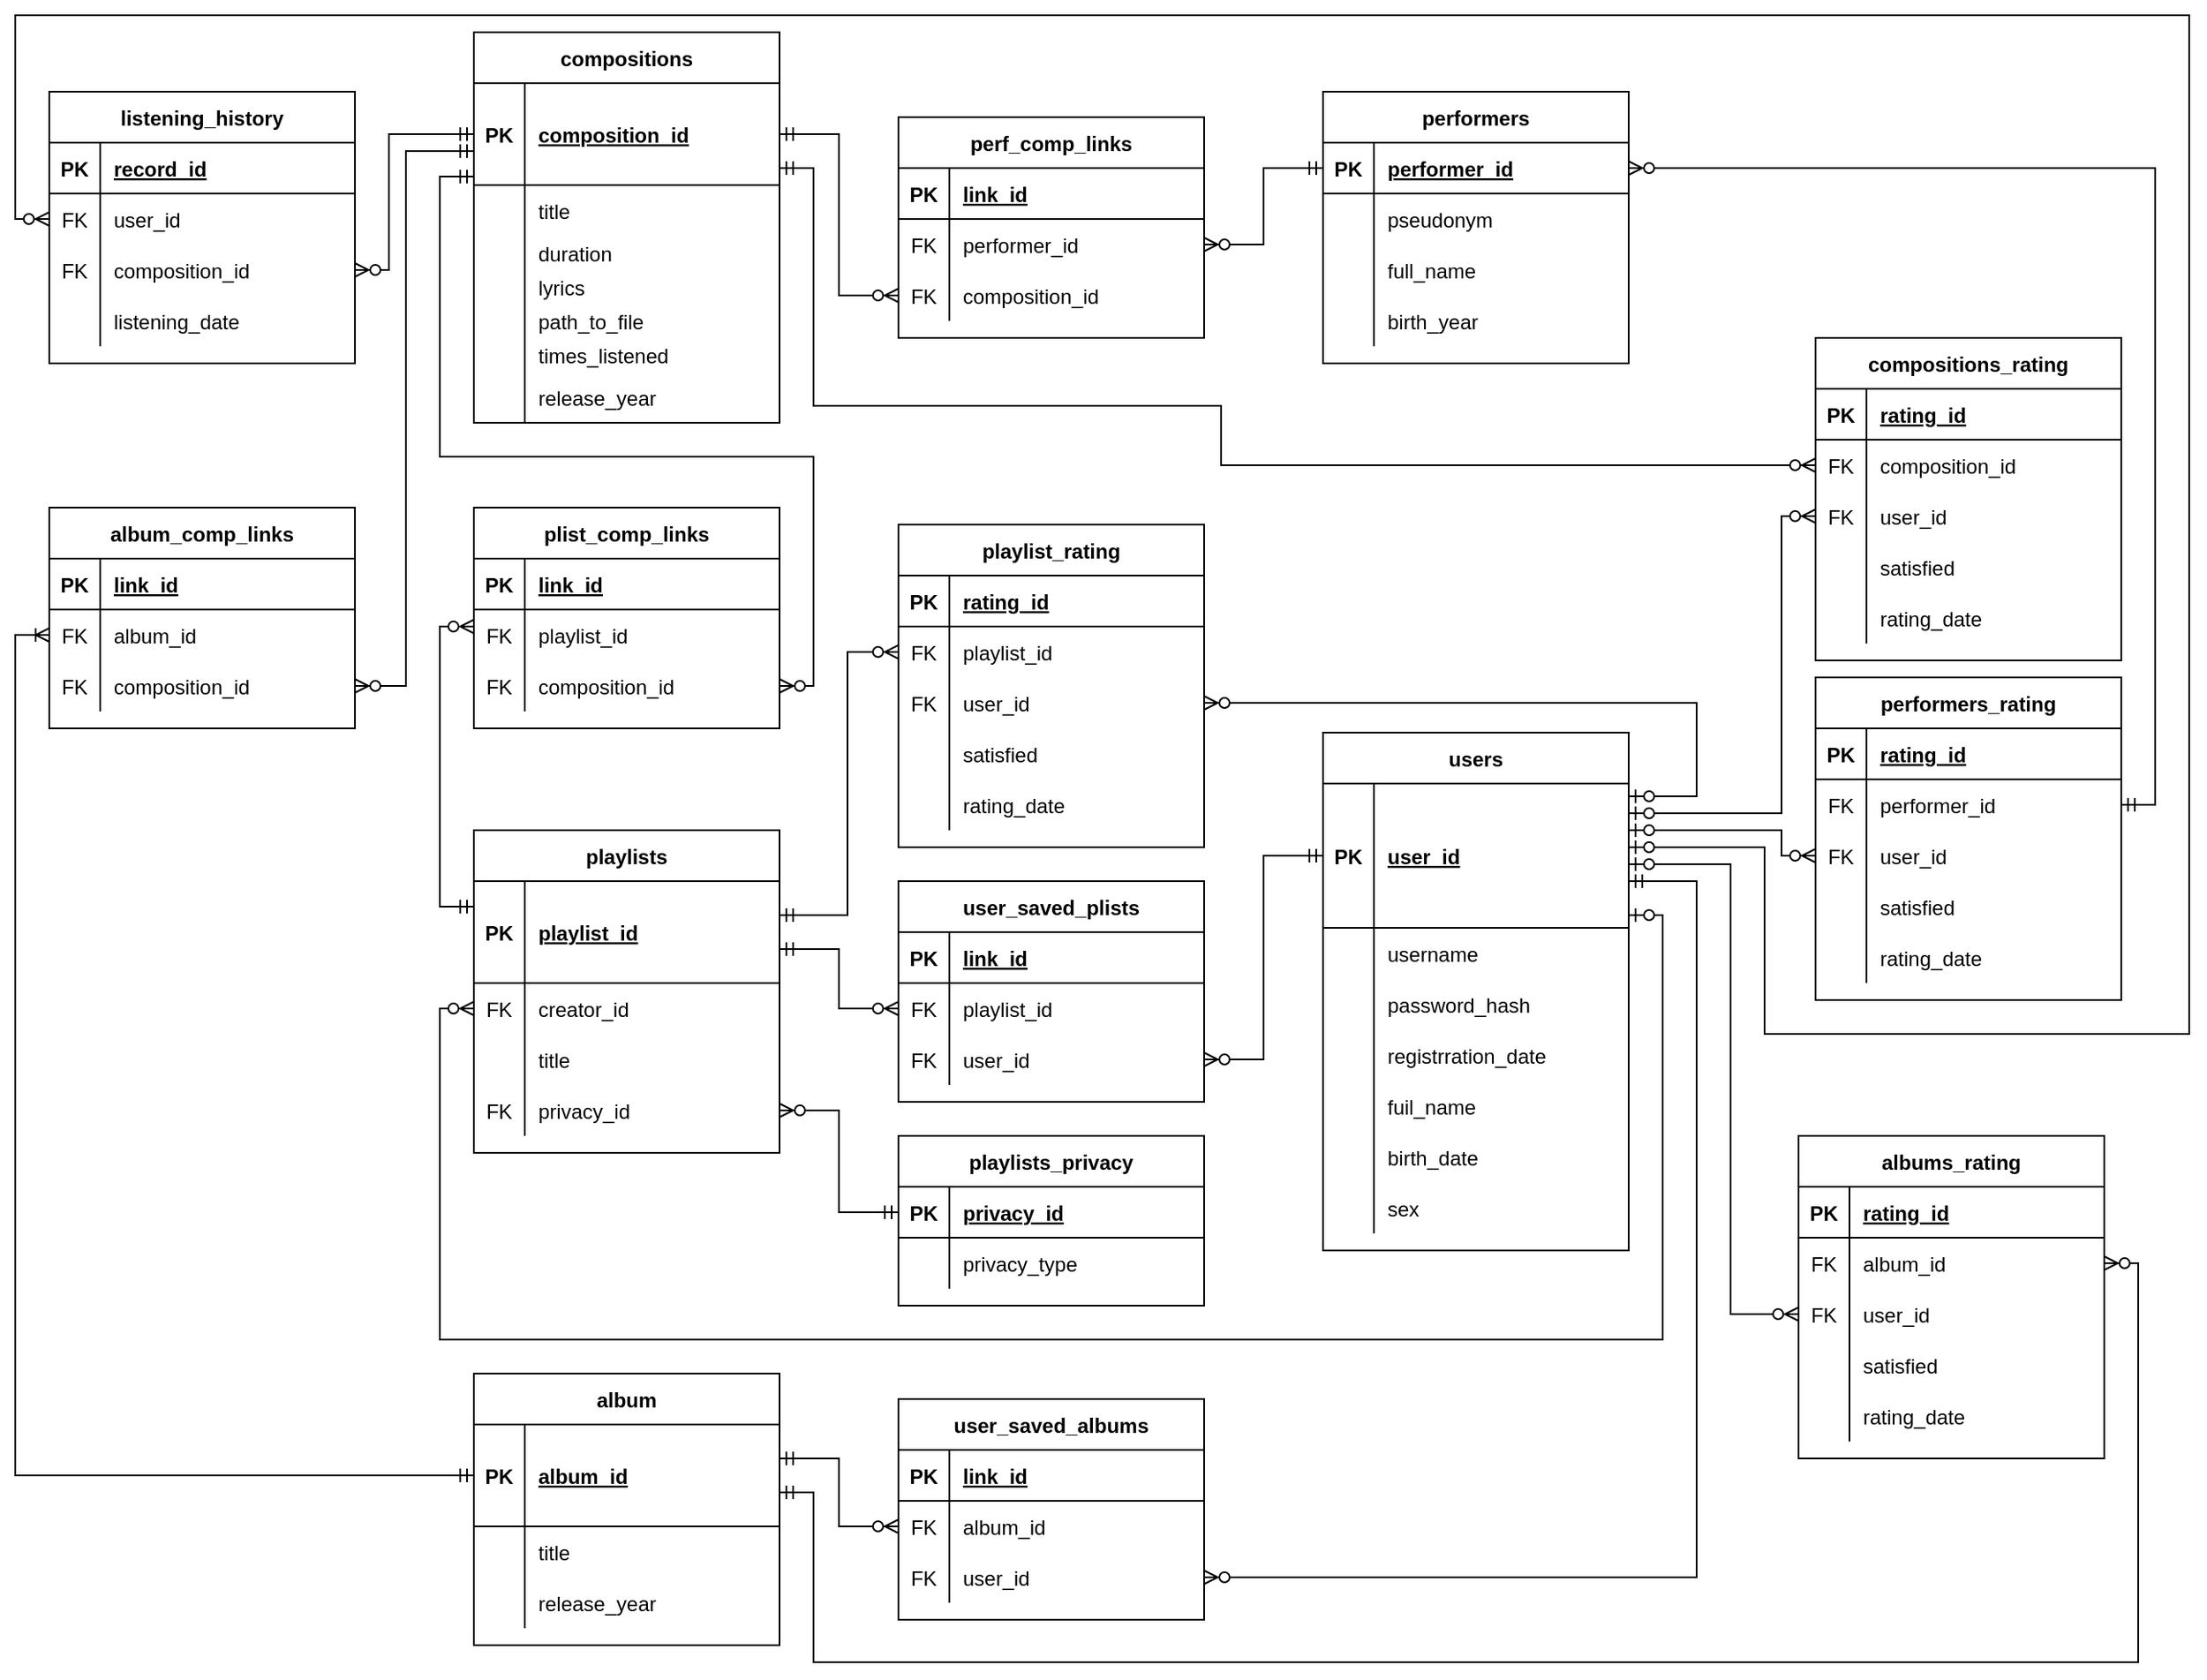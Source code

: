 <mxfile version="13.6.2" type="device"><diagram id="R2lEEEUBdFMjLlhIrx00" name="Page-1"><mxGraphModel dx="1938" dy="968" grid="1" gridSize="10" guides="1" tooltips="1" connect="1" arrows="1" fold="1" page="1" pageScale="1" pageWidth="850" pageHeight="1100" math="0" shadow="0" extFonts="Permanent Marker^https://fonts.googleapis.com/css?family=Permanent+Marker"><root><mxCell id="0"/><mxCell id="1" parent="0"/><mxCell id="motl2KIk3Di6FIo1w4v_-162" style="edgeStyle=orthogonalEdgeStyle;rounded=0;orthogonalLoop=1;jettySize=auto;html=1;entryX=0;entryY=0.5;entryDx=0;entryDy=0;startArrow=ERmandOne;startFill=0;endArrow=ERzeroToMany;endFill=1;" parent="1" source="motl2KIk3Di6FIo1w4v_-2" target="motl2KIk3Di6FIo1w4v_-136" edge="1"><mxGeometry relative="1" as="geometry"><Array as="points"><mxPoint x="355" y="140"/><mxPoint x="355" y="235"/></Array></mxGeometry></mxCell><mxCell id="motl2KIk3Di6FIo1w4v_-163" style="edgeStyle=orthogonalEdgeStyle;rounded=0;orthogonalLoop=1;jettySize=auto;html=1;startArrow=ERmandOne;startFill=0;endArrow=ERzeroToMany;endFill=1;" parent="1" source="motl2KIk3Di6FIo1w4v_-24" target="motl2KIk3Di6FIo1w4v_-133" edge="1"><mxGeometry relative="1" as="geometry"/></mxCell><mxCell id="motl2KIk3Di6FIo1w4v_-142" value="plist_comp_links" style="shape=table;startSize=30;container=1;collapsible=1;childLayout=tableLayout;fixedRows=1;rowLines=0;fontStyle=1;align=center;resizeLast=1;" parent="1" vertex="1"><mxGeometry x="140" y="360" width="180" height="130" as="geometry"/></mxCell><mxCell id="motl2KIk3Di6FIo1w4v_-143" value="" style="shape=partialRectangle;collapsible=0;dropTarget=0;pointerEvents=0;fillColor=none;top=0;left=0;bottom=1;right=0;points=[[0,0.5],[1,0.5]];portConstraint=eastwest;" parent="motl2KIk3Di6FIo1w4v_-142" vertex="1"><mxGeometry y="30" width="180" height="30" as="geometry"/></mxCell><mxCell id="motl2KIk3Di6FIo1w4v_-144" value="PK" style="shape=partialRectangle;connectable=0;fillColor=none;top=0;left=0;bottom=0;right=0;fontStyle=1;overflow=hidden;" parent="motl2KIk3Di6FIo1w4v_-143" vertex="1"><mxGeometry width="30" height="30" as="geometry"/></mxCell><mxCell id="motl2KIk3Di6FIo1w4v_-145" value="link_id" style="shape=partialRectangle;connectable=0;fillColor=none;top=0;left=0;bottom=0;right=0;align=left;spacingLeft=6;fontStyle=5;overflow=hidden;" parent="motl2KIk3Di6FIo1w4v_-143" vertex="1"><mxGeometry x="30" width="150" height="30" as="geometry"/></mxCell><mxCell id="motl2KIk3Di6FIo1w4v_-146" value="" style="shape=partialRectangle;collapsible=0;dropTarget=0;pointerEvents=0;fillColor=none;top=0;left=0;bottom=0;right=0;points=[[0,0.5],[1,0.5]];portConstraint=eastwest;" parent="motl2KIk3Di6FIo1w4v_-142" vertex="1"><mxGeometry y="60" width="180" height="30" as="geometry"/></mxCell><mxCell id="motl2KIk3Di6FIo1w4v_-147" value="FK" style="shape=partialRectangle;connectable=0;fillColor=none;top=0;left=0;bottom=0;right=0;editable=1;overflow=hidden;" parent="motl2KIk3Di6FIo1w4v_-146" vertex="1"><mxGeometry width="30" height="30" as="geometry"/></mxCell><mxCell id="motl2KIk3Di6FIo1w4v_-148" value="playlist_id" style="shape=partialRectangle;connectable=0;fillColor=none;top=0;left=0;bottom=0;right=0;align=left;spacingLeft=6;overflow=hidden;" parent="motl2KIk3Di6FIo1w4v_-146" vertex="1"><mxGeometry x="30" width="150" height="30" as="geometry"/></mxCell><mxCell id="motl2KIk3Di6FIo1w4v_-149" value="" style="shape=partialRectangle;collapsible=0;dropTarget=0;pointerEvents=0;fillColor=none;top=0;left=0;bottom=0;right=0;points=[[0,0.5],[1,0.5]];portConstraint=eastwest;" parent="motl2KIk3Di6FIo1w4v_-142" vertex="1"><mxGeometry y="90" width="180" height="30" as="geometry"/></mxCell><mxCell id="motl2KIk3Di6FIo1w4v_-150" value="FK" style="shape=partialRectangle;connectable=0;fillColor=none;top=0;left=0;bottom=0;right=0;editable=1;overflow=hidden;" parent="motl2KIk3Di6FIo1w4v_-149" vertex="1"><mxGeometry width="30" height="30" as="geometry"/></mxCell><mxCell id="motl2KIk3Di6FIo1w4v_-151" value="composition_id" style="shape=partialRectangle;connectable=0;fillColor=none;top=0;left=0;bottom=0;right=0;align=left;spacingLeft=6;overflow=hidden;" parent="motl2KIk3Di6FIo1w4v_-149" vertex="1"><mxGeometry x="30" width="150" height="30" as="geometry"/></mxCell><mxCell id="motl2KIk3Di6FIo1w4v_-166" style="edgeStyle=orthogonalEdgeStyle;rounded=0;orthogonalLoop=1;jettySize=auto;html=1;entryX=1;entryY=0.5;entryDx=0;entryDy=0;startArrow=ERmandOne;startFill=0;endArrow=ERzeroToMany;endFill=1;" parent="1" source="motl2KIk3Di6FIo1w4v_-2" target="motl2KIk3Di6FIo1w4v_-149" edge="1"><mxGeometry relative="1" as="geometry"><Array as="points"><mxPoint x="120" y="165"/><mxPoint x="120" y="330"/><mxPoint x="340" y="330"/><mxPoint x="340" y="465"/></Array></mxGeometry></mxCell><mxCell id="motl2KIk3Di6FIo1w4v_-167" style="edgeStyle=orthogonalEdgeStyle;rounded=0;orthogonalLoop=1;jettySize=auto;html=1;startArrow=ERmandOne;startFill=0;endArrow=ERzeroToMany;endFill=1;" parent="1" source="motl2KIk3Di6FIo1w4v_-64" target="motl2KIk3Di6FIo1w4v_-146" edge="1"><mxGeometry relative="1" as="geometry"><mxPoint x="100" y="430" as="targetPoint"/><Array as="points"><mxPoint x="120" y="595"/><mxPoint x="120" y="430"/></Array></mxGeometry></mxCell><mxCell id="motl2KIk3Di6FIo1w4v_-168" style="edgeStyle=orthogonalEdgeStyle;rounded=0;orthogonalLoop=1;jettySize=auto;html=1;startArrow=ERmandOne;startFill=0;endArrow=ERzeroToMany;endFill=1;" parent="1" source="motl2KIk3Di6FIo1w4v_-64" target="motl2KIk3Di6FIo1w4v_-156" edge="1"><mxGeometry relative="1" as="geometry"><Array as="points"><mxPoint x="355" y="620"/><mxPoint x="355" y="655"/></Array></mxGeometry></mxCell><mxCell id="motl2KIk3Di6FIo1w4v_-169" style="edgeStyle=orthogonalEdgeStyle;rounded=0;orthogonalLoop=1;jettySize=auto;html=1;startArrow=ERmandOne;startFill=0;endArrow=ERzeroToMany;endFill=1;" parent="1" source="motl2KIk3Di6FIo1w4v_-38" target="motl2KIk3Di6FIo1w4v_-159" edge="1"><mxGeometry relative="1" as="geometry"/></mxCell><mxCell id="motl2KIk3Di6FIo1w4v_-170" style="edgeStyle=orthogonalEdgeStyle;rounded=0;orthogonalLoop=1;jettySize=auto;html=1;startArrow=ERzeroToOne;startFill=1;endArrow=ERzeroToMany;endFill=1;" parent="1" source="motl2KIk3Di6FIo1w4v_-38" target="motl2KIk3Di6FIo1w4v_-67" edge="1"><mxGeometry relative="1" as="geometry"><mxPoint x="90" y="620" as="targetPoint"/><mxPoint x="910" y="680" as="sourcePoint"/><Array as="points"><mxPoint x="840" y="600"/><mxPoint x="840" y="850"/><mxPoint x="120" y="850"/><mxPoint x="120" y="655"/></Array></mxGeometry></mxCell><mxCell id="motl2KIk3Di6FIo1w4v_-63" value="playlists" style="shape=table;startSize=30;container=1;collapsible=1;childLayout=tableLayout;fixedRows=1;rowLines=0;fontStyle=1;align=center;resizeLast=1;" parent="1" vertex="1"><mxGeometry x="140" y="550" width="180" height="190" as="geometry"/></mxCell><mxCell id="motl2KIk3Di6FIo1w4v_-64" value="" style="shape=partialRectangle;collapsible=0;dropTarget=0;pointerEvents=0;fillColor=none;top=0;left=0;bottom=1;right=0;points=[[0,0.5],[1,0.5]];portConstraint=eastwest;" parent="motl2KIk3Di6FIo1w4v_-63" vertex="1"><mxGeometry y="30" width="180" height="60" as="geometry"/></mxCell><mxCell id="motl2KIk3Di6FIo1w4v_-65" value="PK" style="shape=partialRectangle;connectable=0;fillColor=none;top=0;left=0;bottom=0;right=0;fontStyle=1;overflow=hidden;" parent="motl2KIk3Di6FIo1w4v_-64" vertex="1"><mxGeometry width="30" height="60" as="geometry"/></mxCell><mxCell id="motl2KIk3Di6FIo1w4v_-66" value="playlist_id" style="shape=partialRectangle;connectable=0;fillColor=none;top=0;left=0;bottom=0;right=0;align=left;spacingLeft=6;fontStyle=5;overflow=hidden;" parent="motl2KIk3Di6FIo1w4v_-64" vertex="1"><mxGeometry x="30" width="150" height="60" as="geometry"/></mxCell><mxCell id="motl2KIk3Di6FIo1w4v_-67" value="" style="shape=partialRectangle;collapsible=0;dropTarget=0;pointerEvents=0;fillColor=none;top=0;left=0;bottom=0;right=0;points=[[0,0.5],[1,0.5]];portConstraint=eastwest;" parent="motl2KIk3Di6FIo1w4v_-63" vertex="1"><mxGeometry y="90" width="180" height="30" as="geometry"/></mxCell><mxCell id="motl2KIk3Di6FIo1w4v_-68" value="FK" style="shape=partialRectangle;connectable=0;fillColor=none;top=0;left=0;bottom=0;right=0;editable=1;overflow=hidden;" parent="motl2KIk3Di6FIo1w4v_-67" vertex="1"><mxGeometry width="30" height="30" as="geometry"/></mxCell><mxCell id="motl2KIk3Di6FIo1w4v_-69" value="creator_id" style="shape=partialRectangle;connectable=0;fillColor=none;top=0;left=0;bottom=0;right=0;align=left;spacingLeft=6;overflow=hidden;" parent="motl2KIk3Di6FIo1w4v_-67" vertex="1"><mxGeometry x="30" width="150" height="30" as="geometry"/></mxCell><mxCell id="motl2KIk3Di6FIo1w4v_-70" value="" style="shape=partialRectangle;collapsible=0;dropTarget=0;pointerEvents=0;fillColor=none;top=0;left=0;bottom=0;right=0;points=[[0,0.5],[1,0.5]];portConstraint=eastwest;" parent="motl2KIk3Di6FIo1w4v_-63" vertex="1"><mxGeometry y="120" width="180" height="30" as="geometry"/></mxCell><mxCell id="motl2KIk3Di6FIo1w4v_-71" value="" style="shape=partialRectangle;connectable=0;fillColor=none;top=0;left=0;bottom=0;right=0;editable=1;overflow=hidden;" parent="motl2KIk3Di6FIo1w4v_-70" vertex="1"><mxGeometry width="30" height="30" as="geometry"/></mxCell><mxCell id="motl2KIk3Di6FIo1w4v_-72" value="title" style="shape=partialRectangle;connectable=0;fillColor=none;top=0;left=0;bottom=0;right=0;align=left;spacingLeft=6;overflow=hidden;" parent="motl2KIk3Di6FIo1w4v_-70" vertex="1"><mxGeometry x="30" width="150" height="30" as="geometry"/></mxCell><mxCell id="motl2KIk3Di6FIo1w4v_-73" value="" style="shape=partialRectangle;collapsible=0;dropTarget=0;pointerEvents=0;fillColor=none;top=0;left=0;bottom=0;right=0;points=[[0,0.5],[1,0.5]];portConstraint=eastwest;" parent="motl2KIk3Di6FIo1w4v_-63" vertex="1"><mxGeometry y="150" width="180" height="30" as="geometry"/></mxCell><mxCell id="motl2KIk3Di6FIo1w4v_-74" value="FK" style="shape=partialRectangle;connectable=0;fillColor=none;top=0;left=0;bottom=0;right=0;editable=1;overflow=hidden;" parent="motl2KIk3Di6FIo1w4v_-73" vertex="1"><mxGeometry width="30" height="30" as="geometry"/></mxCell><mxCell id="motl2KIk3Di6FIo1w4v_-75" value="privacy_id" style="shape=partialRectangle;connectable=0;fillColor=none;top=0;left=0;bottom=0;right=0;align=left;spacingLeft=6;overflow=hidden;" parent="motl2KIk3Di6FIo1w4v_-73" vertex="1"><mxGeometry x="30" width="150" height="30" as="geometry"/></mxCell><mxCell id="motl2KIk3Di6FIo1w4v_-152" value="user_saved_plists" style="shape=table;startSize=30;container=1;collapsible=1;childLayout=tableLayout;fixedRows=1;rowLines=0;fontStyle=1;align=center;resizeLast=1;" parent="1" vertex="1"><mxGeometry x="390" y="580" width="180" height="130" as="geometry"/></mxCell><mxCell id="motl2KIk3Di6FIo1w4v_-153" value="" style="shape=partialRectangle;collapsible=0;dropTarget=0;pointerEvents=0;fillColor=none;top=0;left=0;bottom=1;right=0;points=[[0,0.5],[1,0.5]];portConstraint=eastwest;" parent="motl2KIk3Di6FIo1w4v_-152" vertex="1"><mxGeometry y="30" width="180" height="30" as="geometry"/></mxCell><mxCell id="motl2KIk3Di6FIo1w4v_-154" value="PK" style="shape=partialRectangle;connectable=0;fillColor=none;top=0;left=0;bottom=0;right=0;fontStyle=1;overflow=hidden;" parent="motl2KIk3Di6FIo1w4v_-153" vertex="1"><mxGeometry width="30" height="30" as="geometry"/></mxCell><mxCell id="motl2KIk3Di6FIo1w4v_-155" value="link_id" style="shape=partialRectangle;connectable=0;fillColor=none;top=0;left=0;bottom=0;right=0;align=left;spacingLeft=6;fontStyle=5;overflow=hidden;" parent="motl2KIk3Di6FIo1w4v_-153" vertex="1"><mxGeometry x="30" width="150" height="30" as="geometry"/></mxCell><mxCell id="motl2KIk3Di6FIo1w4v_-156" value="" style="shape=partialRectangle;collapsible=0;dropTarget=0;pointerEvents=0;fillColor=none;top=0;left=0;bottom=0;right=0;points=[[0,0.5],[1,0.5]];portConstraint=eastwest;" parent="motl2KIk3Di6FIo1w4v_-152" vertex="1"><mxGeometry y="60" width="180" height="30" as="geometry"/></mxCell><mxCell id="motl2KIk3Di6FIo1w4v_-157" value="FK" style="shape=partialRectangle;connectable=0;fillColor=none;top=0;left=0;bottom=0;right=0;editable=1;overflow=hidden;" parent="motl2KIk3Di6FIo1w4v_-156" vertex="1"><mxGeometry width="30" height="30" as="geometry"/></mxCell><mxCell id="motl2KIk3Di6FIo1w4v_-158" value="playlist_id" style="shape=partialRectangle;connectable=0;fillColor=none;top=0;left=0;bottom=0;right=0;align=left;spacingLeft=6;overflow=hidden;" parent="motl2KIk3Di6FIo1w4v_-156" vertex="1"><mxGeometry x="30" width="150" height="30" as="geometry"/></mxCell><mxCell id="motl2KIk3Di6FIo1w4v_-159" value="" style="shape=partialRectangle;collapsible=0;dropTarget=0;pointerEvents=0;fillColor=none;top=0;left=0;bottom=0;right=0;points=[[0,0.5],[1,0.5]];portConstraint=eastwest;" parent="motl2KIk3Di6FIo1w4v_-152" vertex="1"><mxGeometry y="90" width="180" height="30" as="geometry"/></mxCell><mxCell id="motl2KIk3Di6FIo1w4v_-160" value="FK" style="shape=partialRectangle;connectable=0;fillColor=none;top=0;left=0;bottom=0;right=0;editable=1;overflow=hidden;" parent="motl2KIk3Di6FIo1w4v_-159" vertex="1"><mxGeometry width="30" height="30" as="geometry"/></mxCell><mxCell id="motl2KIk3Di6FIo1w4v_-161" value="user_id" style="shape=partialRectangle;connectable=0;fillColor=none;top=0;left=0;bottom=0;right=0;align=left;spacingLeft=6;overflow=hidden;" parent="motl2KIk3Di6FIo1w4v_-159" vertex="1"><mxGeometry x="30" width="150" height="30" as="geometry"/></mxCell><mxCell id="motl2KIk3Di6FIo1w4v_-37" value="users" style="shape=table;startSize=30;container=1;collapsible=1;childLayout=tableLayout;fixedRows=1;rowLines=0;fontStyle=1;align=center;resizeLast=1;" parent="1" vertex="1"><mxGeometry x="640" y="492.5" width="180" height="305" as="geometry"/></mxCell><mxCell id="motl2KIk3Di6FIo1w4v_-38" value="" style="shape=partialRectangle;collapsible=0;dropTarget=0;pointerEvents=0;fillColor=none;top=0;left=0;bottom=1;right=0;points=[[0,0.5],[1,0.5]];portConstraint=eastwest;" parent="motl2KIk3Di6FIo1w4v_-37" vertex="1"><mxGeometry y="30" width="180" height="85" as="geometry"/></mxCell><mxCell id="motl2KIk3Di6FIo1w4v_-39" value="PK" style="shape=partialRectangle;connectable=0;fillColor=none;top=0;left=0;bottom=0;right=0;fontStyle=1;overflow=hidden;" parent="motl2KIk3Di6FIo1w4v_-38" vertex="1"><mxGeometry width="30" height="85" as="geometry"/></mxCell><mxCell id="motl2KIk3Di6FIo1w4v_-40" value="user_id" style="shape=partialRectangle;connectable=0;fillColor=none;top=0;left=0;bottom=0;right=0;align=left;spacingLeft=6;fontStyle=5;overflow=hidden;" parent="motl2KIk3Di6FIo1w4v_-38" vertex="1"><mxGeometry x="30" width="150" height="85" as="geometry"/></mxCell><mxCell id="motl2KIk3Di6FIo1w4v_-41" value="" style="shape=partialRectangle;collapsible=0;dropTarget=0;pointerEvents=0;fillColor=none;top=0;left=0;bottom=0;right=0;points=[[0,0.5],[1,0.5]];portConstraint=eastwest;" parent="motl2KIk3Di6FIo1w4v_-37" vertex="1"><mxGeometry y="115" width="180" height="30" as="geometry"/></mxCell><mxCell id="motl2KIk3Di6FIo1w4v_-42" value="" style="shape=partialRectangle;connectable=0;fillColor=none;top=0;left=0;bottom=0;right=0;editable=1;overflow=hidden;" parent="motl2KIk3Di6FIo1w4v_-41" vertex="1"><mxGeometry width="30" height="30" as="geometry"/></mxCell><mxCell id="motl2KIk3Di6FIo1w4v_-43" value="username" style="shape=partialRectangle;connectable=0;fillColor=none;top=0;left=0;bottom=0;right=0;align=left;spacingLeft=6;overflow=hidden;" parent="motl2KIk3Di6FIo1w4v_-41" vertex="1"><mxGeometry x="30" width="150" height="30" as="geometry"/></mxCell><mxCell id="motl2KIk3Di6FIo1w4v_-44" value="" style="shape=partialRectangle;collapsible=0;dropTarget=0;pointerEvents=0;fillColor=none;top=0;left=0;bottom=0;right=0;points=[[0,0.5],[1,0.5]];portConstraint=eastwest;" parent="motl2KIk3Di6FIo1w4v_-37" vertex="1"><mxGeometry y="145" width="180" height="30" as="geometry"/></mxCell><mxCell id="motl2KIk3Di6FIo1w4v_-45" value="" style="shape=partialRectangle;connectable=0;fillColor=none;top=0;left=0;bottom=0;right=0;editable=1;overflow=hidden;" parent="motl2KIk3Di6FIo1w4v_-44" vertex="1"><mxGeometry width="30" height="30" as="geometry"/></mxCell><mxCell id="motl2KIk3Di6FIo1w4v_-46" value="password_hash" style="shape=partialRectangle;connectable=0;fillColor=none;top=0;left=0;bottom=0;right=0;align=left;spacingLeft=6;overflow=hidden;" parent="motl2KIk3Di6FIo1w4v_-44" vertex="1"><mxGeometry x="30" width="150" height="30" as="geometry"/></mxCell><mxCell id="motl2KIk3Di6FIo1w4v_-47" value="" style="shape=partialRectangle;collapsible=0;dropTarget=0;pointerEvents=0;fillColor=none;top=0;left=0;bottom=0;right=0;points=[[0,0.5],[1,0.5]];portConstraint=eastwest;" parent="motl2KIk3Di6FIo1w4v_-37" vertex="1"><mxGeometry y="175" width="180" height="30" as="geometry"/></mxCell><mxCell id="motl2KIk3Di6FIo1w4v_-48" value="" style="shape=partialRectangle;connectable=0;fillColor=none;top=0;left=0;bottom=0;right=0;editable=1;overflow=hidden;" parent="motl2KIk3Di6FIo1w4v_-47" vertex="1"><mxGeometry width="30" height="30" as="geometry"/></mxCell><mxCell id="motl2KIk3Di6FIo1w4v_-49" value="registrration_date" style="shape=partialRectangle;connectable=0;fillColor=none;top=0;left=0;bottom=0;right=0;align=left;spacingLeft=6;overflow=hidden;" parent="motl2KIk3Di6FIo1w4v_-47" vertex="1"><mxGeometry x="30" width="150" height="30" as="geometry"/></mxCell><mxCell id="motl2KIk3Di6FIo1w4v_-50" value="" style="shape=partialRectangle;collapsible=0;dropTarget=0;pointerEvents=0;fillColor=none;top=0;left=0;bottom=0;right=0;points=[[0,0.5],[1,0.5]];portConstraint=eastwest;" parent="motl2KIk3Di6FIo1w4v_-37" vertex="1"><mxGeometry y="205" width="180" height="30" as="geometry"/></mxCell><mxCell id="motl2KIk3Di6FIo1w4v_-51" value="" style="shape=partialRectangle;connectable=0;fillColor=none;top=0;left=0;bottom=0;right=0;editable=1;overflow=hidden;" parent="motl2KIk3Di6FIo1w4v_-50" vertex="1"><mxGeometry width="30" height="30" as="geometry"/></mxCell><mxCell id="motl2KIk3Di6FIo1w4v_-52" value="fuil_name" style="shape=partialRectangle;connectable=0;fillColor=none;top=0;left=0;bottom=0;right=0;align=left;spacingLeft=6;overflow=hidden;" parent="motl2KIk3Di6FIo1w4v_-50" vertex="1"><mxGeometry x="30" width="150" height="30" as="geometry"/></mxCell><mxCell id="motl2KIk3Di6FIo1w4v_-60" value="" style="shape=partialRectangle;collapsible=0;dropTarget=0;pointerEvents=0;fillColor=none;top=0;left=0;bottom=0;right=0;points=[[0,0.5],[1,0.5]];portConstraint=eastwest;" parent="motl2KIk3Di6FIo1w4v_-37" vertex="1"><mxGeometry y="235" width="180" height="30" as="geometry"/></mxCell><mxCell id="motl2KIk3Di6FIo1w4v_-61" value="" style="shape=partialRectangle;connectable=0;fillColor=none;top=0;left=0;bottom=0;right=0;editable=1;overflow=hidden;" parent="motl2KIk3Di6FIo1w4v_-60" vertex="1"><mxGeometry width="30" height="30" as="geometry"/></mxCell><mxCell id="motl2KIk3Di6FIo1w4v_-62" value="birth_date" style="shape=partialRectangle;connectable=0;fillColor=none;top=0;left=0;bottom=0;right=0;align=left;spacingLeft=6;overflow=hidden;" parent="motl2KIk3Di6FIo1w4v_-60" vertex="1"><mxGeometry x="30" width="150" height="30" as="geometry"/></mxCell><mxCell id="motl2KIk3Di6FIo1w4v_-53" value="" style="shape=partialRectangle;collapsible=0;dropTarget=0;pointerEvents=0;fillColor=none;top=0;left=0;bottom=0;right=0;points=[[0,0.5],[1,0.5]];portConstraint=eastwest;" parent="motl2KIk3Di6FIo1w4v_-37" vertex="1"><mxGeometry y="265" width="180" height="30" as="geometry"/></mxCell><mxCell id="motl2KIk3Di6FIo1w4v_-54" value="" style="shape=partialRectangle;connectable=0;fillColor=none;top=0;left=0;bottom=0;right=0;editable=1;overflow=hidden;" parent="motl2KIk3Di6FIo1w4v_-53" vertex="1"><mxGeometry width="30" height="30" as="geometry"/></mxCell><mxCell id="motl2KIk3Di6FIo1w4v_-55" value="sex" style="shape=partialRectangle;connectable=0;fillColor=none;top=0;left=0;bottom=0;right=0;align=left;spacingLeft=6;overflow=hidden;" parent="motl2KIk3Di6FIo1w4v_-53" vertex="1"><mxGeometry x="30" width="150" height="30" as="geometry"/></mxCell><mxCell id="motl2KIk3Di6FIo1w4v_-129" value="perf_comp_links" style="shape=table;startSize=30;container=1;collapsible=1;childLayout=tableLayout;fixedRows=1;rowLines=0;fontStyle=1;align=center;resizeLast=1;" parent="1" vertex="1"><mxGeometry x="390" y="130" width="180" height="130" as="geometry"/></mxCell><mxCell id="motl2KIk3Di6FIo1w4v_-130" value="" style="shape=partialRectangle;collapsible=0;dropTarget=0;pointerEvents=0;fillColor=none;top=0;left=0;bottom=1;right=0;points=[[0,0.5],[1,0.5]];portConstraint=eastwest;" parent="motl2KIk3Di6FIo1w4v_-129" vertex="1"><mxGeometry y="30" width="180" height="30" as="geometry"/></mxCell><mxCell id="motl2KIk3Di6FIo1w4v_-131" value="PK" style="shape=partialRectangle;connectable=0;fillColor=none;top=0;left=0;bottom=0;right=0;fontStyle=1;overflow=hidden;" parent="motl2KIk3Di6FIo1w4v_-130" vertex="1"><mxGeometry width="30" height="30" as="geometry"/></mxCell><mxCell id="motl2KIk3Di6FIo1w4v_-132" value="link_id" style="shape=partialRectangle;connectable=0;fillColor=none;top=0;left=0;bottom=0;right=0;align=left;spacingLeft=6;fontStyle=5;overflow=hidden;" parent="motl2KIk3Di6FIo1w4v_-130" vertex="1"><mxGeometry x="30" width="150" height="30" as="geometry"/></mxCell><mxCell id="motl2KIk3Di6FIo1w4v_-133" value="" style="shape=partialRectangle;collapsible=0;dropTarget=0;pointerEvents=0;fillColor=none;top=0;left=0;bottom=0;right=0;points=[[0,0.5],[1,0.5]];portConstraint=eastwest;" parent="motl2KIk3Di6FIo1w4v_-129" vertex="1"><mxGeometry y="60" width="180" height="30" as="geometry"/></mxCell><mxCell id="motl2KIk3Di6FIo1w4v_-134" value="FK" style="shape=partialRectangle;connectable=0;fillColor=none;top=0;left=0;bottom=0;right=0;editable=1;overflow=hidden;" parent="motl2KIk3Di6FIo1w4v_-133" vertex="1"><mxGeometry width="30" height="30" as="geometry"/></mxCell><mxCell id="motl2KIk3Di6FIo1w4v_-135" value="performer_id" style="shape=partialRectangle;connectable=0;fillColor=none;top=0;left=0;bottom=0;right=0;align=left;spacingLeft=6;overflow=hidden;" parent="motl2KIk3Di6FIo1w4v_-133" vertex="1"><mxGeometry x="30" width="150" height="30" as="geometry"/></mxCell><mxCell id="motl2KIk3Di6FIo1w4v_-136" value="" style="shape=partialRectangle;collapsible=0;dropTarget=0;pointerEvents=0;fillColor=none;top=0;left=0;bottom=0;right=0;points=[[0,0.5],[1,0.5]];portConstraint=eastwest;" parent="motl2KIk3Di6FIo1w4v_-129" vertex="1"><mxGeometry y="90" width="180" height="30" as="geometry"/></mxCell><mxCell id="motl2KIk3Di6FIo1w4v_-137" value="FK" style="shape=partialRectangle;connectable=0;fillColor=none;top=0;left=0;bottom=0;right=0;editable=1;overflow=hidden;" parent="motl2KIk3Di6FIo1w4v_-136" vertex="1"><mxGeometry width="30" height="30" as="geometry"/></mxCell><mxCell id="motl2KIk3Di6FIo1w4v_-138" value="composition_id" style="shape=partialRectangle;connectable=0;fillColor=none;top=0;left=0;bottom=0;right=0;align=left;spacingLeft=6;overflow=hidden;" parent="motl2KIk3Di6FIo1w4v_-136" vertex="1"><mxGeometry x="30" width="150" height="30" as="geometry"/></mxCell><mxCell id="motl2KIk3Di6FIo1w4v_-23" value="performers" style="shape=table;startSize=30;container=1;collapsible=1;childLayout=tableLayout;fixedRows=1;rowLines=0;fontStyle=1;align=center;resizeLast=1;" parent="1" vertex="1"><mxGeometry x="640" y="115" width="180" height="160" as="geometry"/></mxCell><mxCell id="motl2KIk3Di6FIo1w4v_-24" value="" style="shape=partialRectangle;collapsible=0;dropTarget=0;pointerEvents=0;fillColor=none;top=0;left=0;bottom=1;right=0;points=[[0,0.5],[1,0.5]];portConstraint=eastwest;" parent="motl2KIk3Di6FIo1w4v_-23" vertex="1"><mxGeometry y="30" width="180" height="30" as="geometry"/></mxCell><mxCell id="motl2KIk3Di6FIo1w4v_-25" value="PK" style="shape=partialRectangle;connectable=0;fillColor=none;top=0;left=0;bottom=0;right=0;fontStyle=1;overflow=hidden;" parent="motl2KIk3Di6FIo1w4v_-24" vertex="1"><mxGeometry width="30" height="30" as="geometry"/></mxCell><mxCell id="motl2KIk3Di6FIo1w4v_-26" value="performer_id" style="shape=partialRectangle;connectable=0;fillColor=none;top=0;left=0;bottom=0;right=0;align=left;spacingLeft=6;fontStyle=5;overflow=hidden;" parent="motl2KIk3Di6FIo1w4v_-24" vertex="1"><mxGeometry x="30" width="150" height="30" as="geometry"/></mxCell><mxCell id="motl2KIk3Di6FIo1w4v_-30" value="" style="shape=partialRectangle;collapsible=0;dropTarget=0;pointerEvents=0;fillColor=none;top=0;left=0;bottom=0;right=0;points=[[0,0.5],[1,0.5]];portConstraint=eastwest;" parent="motl2KIk3Di6FIo1w4v_-23" vertex="1"><mxGeometry y="60" width="180" height="30" as="geometry"/></mxCell><mxCell id="motl2KIk3Di6FIo1w4v_-31" value="" style="shape=partialRectangle;connectable=0;fillColor=none;top=0;left=0;bottom=0;right=0;editable=1;overflow=hidden;" parent="motl2KIk3Di6FIo1w4v_-30" vertex="1"><mxGeometry width="30" height="30" as="geometry"/></mxCell><mxCell id="motl2KIk3Di6FIo1w4v_-32" value="pseudonym" style="shape=partialRectangle;connectable=0;fillColor=none;top=0;left=0;bottom=0;right=0;align=left;spacingLeft=6;overflow=hidden;" parent="motl2KIk3Di6FIo1w4v_-30" vertex="1"><mxGeometry x="30" width="150" height="30" as="geometry"/></mxCell><mxCell id="motl2KIk3Di6FIo1w4v_-27" value="" style="shape=partialRectangle;collapsible=0;dropTarget=0;pointerEvents=0;fillColor=none;top=0;left=0;bottom=0;right=0;points=[[0,0.5],[1,0.5]];portConstraint=eastwest;" parent="motl2KIk3Di6FIo1w4v_-23" vertex="1"><mxGeometry y="90" width="180" height="30" as="geometry"/></mxCell><mxCell id="motl2KIk3Di6FIo1w4v_-28" value="" style="shape=partialRectangle;connectable=0;fillColor=none;top=0;left=0;bottom=0;right=0;editable=1;overflow=hidden;" parent="motl2KIk3Di6FIo1w4v_-27" vertex="1"><mxGeometry width="30" height="30" as="geometry"/></mxCell><mxCell id="motl2KIk3Di6FIo1w4v_-29" value="full_name" style="shape=partialRectangle;connectable=0;fillColor=none;top=0;left=0;bottom=0;right=0;align=left;spacingLeft=6;overflow=hidden;" parent="motl2KIk3Di6FIo1w4v_-27" vertex="1"><mxGeometry x="30" width="150" height="30" as="geometry"/></mxCell><mxCell id="motl2KIk3Di6FIo1w4v_-33" value="" style="shape=partialRectangle;collapsible=0;dropTarget=0;pointerEvents=0;fillColor=none;top=0;left=0;bottom=0;right=0;points=[[0,0.5],[1,0.5]];portConstraint=eastwest;" parent="motl2KIk3Di6FIo1w4v_-23" vertex="1"><mxGeometry y="120" width="180" height="30" as="geometry"/></mxCell><mxCell id="motl2KIk3Di6FIo1w4v_-34" value="" style="shape=partialRectangle;connectable=0;fillColor=none;top=0;left=0;bottom=0;right=0;editable=1;overflow=hidden;" parent="motl2KIk3Di6FIo1w4v_-33" vertex="1"><mxGeometry width="30" height="30" as="geometry"/></mxCell><mxCell id="motl2KIk3Di6FIo1w4v_-35" value="birth_year" style="shape=partialRectangle;connectable=0;fillColor=none;top=0;left=0;bottom=0;right=0;align=left;spacingLeft=6;overflow=hidden;" parent="motl2KIk3Di6FIo1w4v_-33" vertex="1"><mxGeometry x="30" width="150" height="30" as="geometry"/></mxCell><mxCell id="Ktv2zb5BobRWcuTnFg6F-16" value="listening_history" style="shape=table;startSize=30;container=1;collapsible=1;childLayout=tableLayout;fixedRows=1;rowLines=0;fontStyle=1;align=center;resizeLast=1;" parent="1" vertex="1"><mxGeometry x="-110" y="115" width="180" height="160" as="geometry"/></mxCell><mxCell id="Ktv2zb5BobRWcuTnFg6F-17" value="" style="shape=partialRectangle;collapsible=0;dropTarget=0;pointerEvents=0;fillColor=none;top=0;left=0;bottom=1;right=0;points=[[0,0.5],[1,0.5]];portConstraint=eastwest;" parent="Ktv2zb5BobRWcuTnFg6F-16" vertex="1"><mxGeometry y="30" width="180" height="30" as="geometry"/></mxCell><mxCell id="Ktv2zb5BobRWcuTnFg6F-18" value="PK" style="shape=partialRectangle;connectable=0;fillColor=none;top=0;left=0;bottom=0;right=0;fontStyle=1;overflow=hidden;" parent="Ktv2zb5BobRWcuTnFg6F-17" vertex="1"><mxGeometry width="30" height="30" as="geometry"/></mxCell><mxCell id="Ktv2zb5BobRWcuTnFg6F-19" value="record_id" style="shape=partialRectangle;connectable=0;fillColor=none;top=0;left=0;bottom=0;right=0;align=left;spacingLeft=6;fontStyle=5;overflow=hidden;" parent="Ktv2zb5BobRWcuTnFg6F-17" vertex="1"><mxGeometry x="30" width="150" height="30" as="geometry"/></mxCell><mxCell id="Ktv2zb5BobRWcuTnFg6F-20" value="" style="shape=partialRectangle;collapsible=0;dropTarget=0;pointerEvents=0;fillColor=none;top=0;left=0;bottom=0;right=0;points=[[0,0.5],[1,0.5]];portConstraint=eastwest;" parent="Ktv2zb5BobRWcuTnFg6F-16" vertex="1"><mxGeometry y="60" width="180" height="30" as="geometry"/></mxCell><mxCell id="Ktv2zb5BobRWcuTnFg6F-21" value="FK" style="shape=partialRectangle;connectable=0;fillColor=none;top=0;left=0;bottom=0;right=0;editable=1;overflow=hidden;" parent="Ktv2zb5BobRWcuTnFg6F-20" vertex="1"><mxGeometry width="30" height="30" as="geometry"/></mxCell><mxCell id="Ktv2zb5BobRWcuTnFg6F-22" value="user_id" style="shape=partialRectangle;connectable=0;fillColor=none;top=0;left=0;bottom=0;right=0;align=left;spacingLeft=6;overflow=hidden;" parent="Ktv2zb5BobRWcuTnFg6F-20" vertex="1"><mxGeometry x="30" width="150" height="30" as="geometry"/></mxCell><mxCell id="Ktv2zb5BobRWcuTnFg6F-23" value="" style="shape=partialRectangle;collapsible=0;dropTarget=0;pointerEvents=0;fillColor=none;top=0;left=0;bottom=0;right=0;points=[[0,0.5],[1,0.5]];portConstraint=eastwest;" parent="Ktv2zb5BobRWcuTnFg6F-16" vertex="1"><mxGeometry y="90" width="180" height="30" as="geometry"/></mxCell><mxCell id="Ktv2zb5BobRWcuTnFg6F-24" value="FK" style="shape=partialRectangle;connectable=0;fillColor=none;top=0;left=0;bottom=0;right=0;editable=1;overflow=hidden;" parent="Ktv2zb5BobRWcuTnFg6F-23" vertex="1"><mxGeometry width="30" height="30" as="geometry"/></mxCell><mxCell id="Ktv2zb5BobRWcuTnFg6F-25" value="composition_id" style="shape=partialRectangle;connectable=0;fillColor=none;top=0;left=0;bottom=0;right=0;align=left;spacingLeft=6;overflow=hidden;" parent="Ktv2zb5BobRWcuTnFg6F-23" vertex="1"><mxGeometry x="30" width="150" height="30" as="geometry"/></mxCell><mxCell id="Ktv2zb5BobRWcuTnFg6F-26" value="" style="shape=partialRectangle;collapsible=0;dropTarget=0;pointerEvents=0;fillColor=none;top=0;left=0;bottom=0;right=0;points=[[0,0.5],[1,0.5]];portConstraint=eastwest;" parent="Ktv2zb5BobRWcuTnFg6F-16" vertex="1"><mxGeometry y="120" width="180" height="30" as="geometry"/></mxCell><mxCell id="Ktv2zb5BobRWcuTnFg6F-27" value="" style="shape=partialRectangle;connectable=0;fillColor=none;top=0;left=0;bottom=0;right=0;editable=1;overflow=hidden;" parent="Ktv2zb5BobRWcuTnFg6F-26" vertex="1"><mxGeometry width="30" height="30" as="geometry"/></mxCell><mxCell id="Ktv2zb5BobRWcuTnFg6F-28" value="listening_date" style="shape=partialRectangle;connectable=0;fillColor=none;top=0;left=0;bottom=0;right=0;align=left;spacingLeft=6;overflow=hidden;" parent="Ktv2zb5BobRWcuTnFg6F-26" vertex="1"><mxGeometry x="30" width="150" height="30" as="geometry"/></mxCell><mxCell id="ZUNTW-Iu63w4HAQ6-0wu-1" value="album" style="shape=table;startSize=30;container=1;collapsible=1;childLayout=tableLayout;fixedRows=1;rowLines=0;fontStyle=1;align=center;resizeLast=1;" parent="1" vertex="1"><mxGeometry x="140" y="870" width="180" height="160" as="geometry"/></mxCell><mxCell id="ZUNTW-Iu63w4HAQ6-0wu-2" value="" style="shape=partialRectangle;collapsible=0;dropTarget=0;pointerEvents=0;fillColor=none;top=0;left=0;bottom=1;right=0;points=[[0,0.5],[1,0.5]];portConstraint=eastwest;" parent="ZUNTW-Iu63w4HAQ6-0wu-1" vertex="1"><mxGeometry y="30" width="180" height="60" as="geometry"/></mxCell><mxCell id="ZUNTW-Iu63w4HAQ6-0wu-3" value="PK" style="shape=partialRectangle;connectable=0;fillColor=none;top=0;left=0;bottom=0;right=0;fontStyle=1;overflow=hidden;" parent="ZUNTW-Iu63w4HAQ6-0wu-2" vertex="1"><mxGeometry width="30" height="60" as="geometry"/></mxCell><mxCell id="ZUNTW-Iu63w4HAQ6-0wu-4" value="album_id" style="shape=partialRectangle;connectable=0;fillColor=none;top=0;left=0;bottom=0;right=0;align=left;spacingLeft=6;fontStyle=5;overflow=hidden;" parent="ZUNTW-Iu63w4HAQ6-0wu-2" vertex="1"><mxGeometry x="30" width="150" height="60" as="geometry"/></mxCell><mxCell id="ZUNTW-Iu63w4HAQ6-0wu-5" value="" style="shape=partialRectangle;collapsible=0;dropTarget=0;pointerEvents=0;fillColor=none;top=0;left=0;bottom=0;right=0;points=[[0,0.5],[1,0.5]];portConstraint=eastwest;" parent="ZUNTW-Iu63w4HAQ6-0wu-1" vertex="1"><mxGeometry y="90" width="180" height="30" as="geometry"/></mxCell><mxCell id="ZUNTW-Iu63w4HAQ6-0wu-6" value="" style="shape=partialRectangle;connectable=0;fillColor=none;top=0;left=0;bottom=0;right=0;editable=1;overflow=hidden;" parent="ZUNTW-Iu63w4HAQ6-0wu-5" vertex="1"><mxGeometry width="30" height="30" as="geometry"/></mxCell><mxCell id="ZUNTW-Iu63w4HAQ6-0wu-7" value="title" style="shape=partialRectangle;connectable=0;fillColor=none;top=0;left=0;bottom=0;right=0;align=left;spacingLeft=6;overflow=hidden;" parent="ZUNTW-Iu63w4HAQ6-0wu-5" vertex="1"><mxGeometry x="30" width="150" height="30" as="geometry"/></mxCell><mxCell id="ZUNTW-Iu63w4HAQ6-0wu-8" value="" style="shape=partialRectangle;collapsible=0;dropTarget=0;pointerEvents=0;fillColor=none;top=0;left=0;bottom=0;right=0;points=[[0,0.5],[1,0.5]];portConstraint=eastwest;" parent="ZUNTW-Iu63w4HAQ6-0wu-1" vertex="1"><mxGeometry y="120" width="180" height="30" as="geometry"/></mxCell><mxCell id="ZUNTW-Iu63w4HAQ6-0wu-9" value="" style="shape=partialRectangle;connectable=0;fillColor=none;top=0;left=0;bottom=0;right=0;editable=1;overflow=hidden;" parent="ZUNTW-Iu63w4HAQ6-0wu-8" vertex="1"><mxGeometry width="30" height="30" as="geometry"/></mxCell><mxCell id="ZUNTW-Iu63w4HAQ6-0wu-10" value="release_year" style="shape=partialRectangle;connectable=0;fillColor=none;top=0;left=0;bottom=0;right=0;align=left;spacingLeft=6;overflow=hidden;" parent="ZUNTW-Iu63w4HAQ6-0wu-8" vertex="1"><mxGeometry x="30" width="150" height="30" as="geometry"/></mxCell><mxCell id="ZUNTW-Iu63w4HAQ6-0wu-43" value="album_comp_links" style="shape=table;startSize=30;container=1;collapsible=1;childLayout=tableLayout;fixedRows=1;rowLines=0;fontStyle=1;align=center;resizeLast=1;" parent="1" vertex="1"><mxGeometry x="-110" y="360" width="180" height="130" as="geometry"/></mxCell><mxCell id="ZUNTW-Iu63w4HAQ6-0wu-44" value="" style="shape=partialRectangle;collapsible=0;dropTarget=0;pointerEvents=0;fillColor=none;top=0;left=0;bottom=1;right=0;points=[[0,0.5],[1,0.5]];portConstraint=eastwest;" parent="ZUNTW-Iu63w4HAQ6-0wu-43" vertex="1"><mxGeometry y="30" width="180" height="30" as="geometry"/></mxCell><mxCell id="ZUNTW-Iu63w4HAQ6-0wu-45" value="PK" style="shape=partialRectangle;connectable=0;fillColor=none;top=0;left=0;bottom=0;right=0;fontStyle=1;overflow=hidden;" parent="ZUNTW-Iu63w4HAQ6-0wu-44" vertex="1"><mxGeometry width="30" height="30" as="geometry"/></mxCell><mxCell id="ZUNTW-Iu63w4HAQ6-0wu-46" value="link_id" style="shape=partialRectangle;connectable=0;fillColor=none;top=0;left=0;bottom=0;right=0;align=left;spacingLeft=6;fontStyle=5;overflow=hidden;" parent="ZUNTW-Iu63w4HAQ6-0wu-44" vertex="1"><mxGeometry x="30" width="150" height="30" as="geometry"/></mxCell><mxCell id="ZUNTW-Iu63w4HAQ6-0wu-47" value="" style="shape=partialRectangle;collapsible=0;dropTarget=0;pointerEvents=0;fillColor=none;top=0;left=0;bottom=0;right=0;points=[[0,0.5],[1,0.5]];portConstraint=eastwest;" parent="ZUNTW-Iu63w4HAQ6-0wu-43" vertex="1"><mxGeometry y="60" width="180" height="30" as="geometry"/></mxCell><mxCell id="ZUNTW-Iu63w4HAQ6-0wu-48" value="FK" style="shape=partialRectangle;connectable=0;fillColor=none;top=0;left=0;bottom=0;right=0;editable=1;overflow=hidden;" parent="ZUNTW-Iu63w4HAQ6-0wu-47" vertex="1"><mxGeometry width="30" height="30" as="geometry"/></mxCell><mxCell id="ZUNTW-Iu63w4HAQ6-0wu-49" value="album_id" style="shape=partialRectangle;connectable=0;fillColor=none;top=0;left=0;bottom=0;right=0;align=left;spacingLeft=6;overflow=hidden;" parent="ZUNTW-Iu63w4HAQ6-0wu-47" vertex="1"><mxGeometry x="30" width="150" height="30" as="geometry"/></mxCell><mxCell id="ZUNTW-Iu63w4HAQ6-0wu-50" value="" style="shape=partialRectangle;collapsible=0;dropTarget=0;pointerEvents=0;fillColor=none;top=0;left=0;bottom=0;right=0;points=[[0,0.5],[1,0.5]];portConstraint=eastwest;" parent="ZUNTW-Iu63w4HAQ6-0wu-43" vertex="1"><mxGeometry y="90" width="180" height="30" as="geometry"/></mxCell><mxCell id="ZUNTW-Iu63w4HAQ6-0wu-51" value="FK" style="shape=partialRectangle;connectable=0;fillColor=none;top=0;left=0;bottom=0;right=0;editable=1;overflow=hidden;" parent="ZUNTW-Iu63w4HAQ6-0wu-50" vertex="1"><mxGeometry width="30" height="30" as="geometry"/></mxCell><mxCell id="ZUNTW-Iu63w4HAQ6-0wu-52" value="composition_id" style="shape=partialRectangle;connectable=0;fillColor=none;top=0;left=0;bottom=0;right=0;align=left;spacingLeft=6;overflow=hidden;" parent="ZUNTW-Iu63w4HAQ6-0wu-50" vertex="1"><mxGeometry x="30" width="150" height="30" as="geometry"/></mxCell><mxCell id="ZUNTW-Iu63w4HAQ6-0wu-57" value="user_saved_albums" style="shape=table;startSize=30;container=1;collapsible=1;childLayout=tableLayout;fixedRows=1;rowLines=0;fontStyle=1;align=center;resizeLast=1;" parent="1" vertex="1"><mxGeometry x="390" y="885" width="180" height="130" as="geometry"/></mxCell><mxCell id="ZUNTW-Iu63w4HAQ6-0wu-58" value="" style="shape=partialRectangle;collapsible=0;dropTarget=0;pointerEvents=0;fillColor=none;top=0;left=0;bottom=1;right=0;points=[[0,0.5],[1,0.5]];portConstraint=eastwest;" parent="ZUNTW-Iu63w4HAQ6-0wu-57" vertex="1"><mxGeometry y="30" width="180" height="30" as="geometry"/></mxCell><mxCell id="ZUNTW-Iu63w4HAQ6-0wu-59" value="PK" style="shape=partialRectangle;connectable=0;fillColor=none;top=0;left=0;bottom=0;right=0;fontStyle=1;overflow=hidden;" parent="ZUNTW-Iu63w4HAQ6-0wu-58" vertex="1"><mxGeometry width="30" height="30" as="geometry"/></mxCell><mxCell id="ZUNTW-Iu63w4HAQ6-0wu-60" value="link_id" style="shape=partialRectangle;connectable=0;fillColor=none;top=0;left=0;bottom=0;right=0;align=left;spacingLeft=6;fontStyle=5;overflow=hidden;" parent="ZUNTW-Iu63w4HAQ6-0wu-58" vertex="1"><mxGeometry x="30" width="150" height="30" as="geometry"/></mxCell><mxCell id="ZUNTW-Iu63w4HAQ6-0wu-61" value="" style="shape=partialRectangle;collapsible=0;dropTarget=0;pointerEvents=0;fillColor=none;top=0;left=0;bottom=0;right=0;points=[[0,0.5],[1,0.5]];portConstraint=eastwest;" parent="ZUNTW-Iu63w4HAQ6-0wu-57" vertex="1"><mxGeometry y="60" width="180" height="30" as="geometry"/></mxCell><mxCell id="ZUNTW-Iu63w4HAQ6-0wu-62" value="FK" style="shape=partialRectangle;connectable=0;fillColor=none;top=0;left=0;bottom=0;right=0;editable=1;overflow=hidden;" parent="ZUNTW-Iu63w4HAQ6-0wu-61" vertex="1"><mxGeometry width="30" height="30" as="geometry"/></mxCell><mxCell id="ZUNTW-Iu63w4HAQ6-0wu-63" value="album_id" style="shape=partialRectangle;connectable=0;fillColor=none;top=0;left=0;bottom=0;right=0;align=left;spacingLeft=6;overflow=hidden;" parent="ZUNTW-Iu63w4HAQ6-0wu-61" vertex="1"><mxGeometry x="30" width="150" height="30" as="geometry"/></mxCell><mxCell id="ZUNTW-Iu63w4HAQ6-0wu-64" value="" style="shape=partialRectangle;collapsible=0;dropTarget=0;pointerEvents=0;fillColor=none;top=0;left=0;bottom=0;right=0;points=[[0,0.5],[1,0.5]];portConstraint=eastwest;" parent="ZUNTW-Iu63w4HAQ6-0wu-57" vertex="1"><mxGeometry y="90" width="180" height="30" as="geometry"/></mxCell><mxCell id="ZUNTW-Iu63w4HAQ6-0wu-65" value="FK" style="shape=partialRectangle;connectable=0;fillColor=none;top=0;left=0;bottom=0;right=0;editable=1;overflow=hidden;" parent="ZUNTW-Iu63w4HAQ6-0wu-64" vertex="1"><mxGeometry width="30" height="30" as="geometry"/></mxCell><mxCell id="ZUNTW-Iu63w4HAQ6-0wu-66" value="user_id" style="shape=partialRectangle;connectable=0;fillColor=none;top=0;left=0;bottom=0;right=0;align=left;spacingLeft=6;overflow=hidden;" parent="ZUNTW-Iu63w4HAQ6-0wu-64" vertex="1"><mxGeometry x="30" width="150" height="30" as="geometry"/></mxCell><mxCell id="ZUNTW-Iu63w4HAQ6-0wu-67" style="edgeStyle=orthogonalEdgeStyle;rounded=0;orthogonalLoop=1;jettySize=auto;html=1;startArrow=ERmandOne;startFill=0;endArrow=ERzeroToMany;endFill=1;" parent="1" source="ZUNTW-Iu63w4HAQ6-0wu-2" target="ZUNTW-Iu63w4HAQ6-0wu-61" edge="1"><mxGeometry relative="1" as="geometry"><Array as="points"><mxPoint x="355" y="920"/><mxPoint x="355" y="960"/></Array></mxGeometry></mxCell><mxCell id="ZUNTW-Iu63w4HAQ6-0wu-69" style="edgeStyle=orthogonalEdgeStyle;rounded=0;orthogonalLoop=1;jettySize=auto;html=1;startArrow=ERmandOne;startFill=0;endArrow=ERzeroToMany;endFill=1;" parent="1" source="motl2KIk3Di6FIo1w4v_-38" target="ZUNTW-Iu63w4HAQ6-0wu-64" edge="1"><mxGeometry relative="1" as="geometry"><mxPoint x="910" y="990" as="targetPoint"/><Array as="points"><mxPoint x="860" y="580"/><mxPoint x="860" y="990"/></Array></mxGeometry></mxCell><mxCell id="ZUNTW-Iu63w4HAQ6-0wu-70" style="edgeStyle=orthogonalEdgeStyle;rounded=0;orthogonalLoop=1;jettySize=auto;html=1;startArrow=ERmandOne;startFill=0;endArrow=ERzeroToMany;endFill=1;entryX=1;entryY=0.5;entryDx=0;entryDy=0;" parent="1" source="ZUNTW-Iu63w4HAQ6-0wu-2" target="ZUNTW-Iu63w4HAQ6-0wu-31" edge="1"><mxGeometry relative="1" as="geometry"><mxPoint x="1080" y="930" as="targetPoint"/><Array as="points"><mxPoint x="340" y="940"/><mxPoint x="340" y="1040"/><mxPoint x="1120" y="1040"/><mxPoint x="1120" y="805"/></Array></mxGeometry></mxCell><mxCell id="ZUNTW-Iu63w4HAQ6-0wu-71" style="edgeStyle=orthogonalEdgeStyle;rounded=0;orthogonalLoop=1;jettySize=auto;html=1;startArrow=ERmandOne;startFill=0;endArrow=ERoneToMany;endFill=0;" parent="1" source="ZUNTW-Iu63w4HAQ6-0wu-2" edge="1"><mxGeometry relative="1" as="geometry"><Array as="points"><mxPoint x="-130" y="930"/><mxPoint x="-130" y="435"/></Array><mxPoint x="-110" y="435" as="targetPoint"/></mxGeometry></mxCell><mxCell id="ZUNTW-Iu63w4HAQ6-0wu-73" style="edgeStyle=orthogonalEdgeStyle;rounded=0;orthogonalLoop=1;jettySize=auto;html=1;startArrow=ERmandOne;startFill=0;endArrow=ERzeroToMany;endFill=1;" parent="1" source="motl2KIk3Di6FIo1w4v_-2" target="ZUNTW-Iu63w4HAQ6-0wu-50" edge="1"><mxGeometry relative="1" as="geometry"><mxPoint x="-60" y="180" as="targetPoint"/><Array as="points"><mxPoint x="100" y="150"/><mxPoint x="100" y="465"/></Array></mxGeometry></mxCell><mxCell id="ZUNTW-Iu63w4HAQ6-0wu-27" value="albums_rating" style="shape=table;startSize=30;container=1;collapsible=1;childLayout=tableLayout;fixedRows=1;rowLines=0;fontStyle=1;align=center;resizeLast=1;" parent="1" vertex="1"><mxGeometry x="920" y="730" width="180" height="190" as="geometry"/></mxCell><mxCell id="ZUNTW-Iu63w4HAQ6-0wu-28" value="" style="shape=partialRectangle;collapsible=0;dropTarget=0;pointerEvents=0;fillColor=none;top=0;left=0;bottom=1;right=0;points=[[0,0.5],[1,0.5]];portConstraint=eastwest;" parent="ZUNTW-Iu63w4HAQ6-0wu-27" vertex="1"><mxGeometry y="30" width="180" height="30" as="geometry"/></mxCell><mxCell id="ZUNTW-Iu63w4HAQ6-0wu-29" value="PK" style="shape=partialRectangle;connectable=0;fillColor=none;top=0;left=0;bottom=0;right=0;fontStyle=1;overflow=hidden;" parent="ZUNTW-Iu63w4HAQ6-0wu-28" vertex="1"><mxGeometry width="30" height="30" as="geometry"/></mxCell><mxCell id="ZUNTW-Iu63w4HAQ6-0wu-30" value="rating_id" style="shape=partialRectangle;connectable=0;fillColor=none;top=0;left=0;bottom=0;right=0;align=left;spacingLeft=6;fontStyle=5;overflow=hidden;" parent="ZUNTW-Iu63w4HAQ6-0wu-28" vertex="1"><mxGeometry x="30" width="150" height="30" as="geometry"/></mxCell><mxCell id="ZUNTW-Iu63w4HAQ6-0wu-31" value="" style="shape=partialRectangle;collapsible=0;dropTarget=0;pointerEvents=0;fillColor=none;top=0;left=0;bottom=0;right=0;points=[[0,0.5],[1,0.5]];portConstraint=eastwest;" parent="ZUNTW-Iu63w4HAQ6-0wu-27" vertex="1"><mxGeometry y="60" width="180" height="30" as="geometry"/></mxCell><mxCell id="ZUNTW-Iu63w4HAQ6-0wu-32" value="FK" style="shape=partialRectangle;connectable=0;fillColor=none;top=0;left=0;bottom=0;right=0;editable=1;overflow=hidden;" parent="ZUNTW-Iu63w4HAQ6-0wu-31" vertex="1"><mxGeometry width="30" height="30" as="geometry"/></mxCell><mxCell id="ZUNTW-Iu63w4HAQ6-0wu-33" value="album_id" style="shape=partialRectangle;connectable=0;fillColor=none;top=0;left=0;bottom=0;right=0;align=left;spacingLeft=6;overflow=hidden;" parent="ZUNTW-Iu63w4HAQ6-0wu-31" vertex="1"><mxGeometry x="30" width="150" height="30" as="geometry"/></mxCell><mxCell id="ZUNTW-Iu63w4HAQ6-0wu-34" value="" style="shape=partialRectangle;collapsible=0;dropTarget=0;pointerEvents=0;fillColor=none;top=0;left=0;bottom=0;right=0;points=[[0,0.5],[1,0.5]];portConstraint=eastwest;" parent="ZUNTW-Iu63w4HAQ6-0wu-27" vertex="1"><mxGeometry y="90" width="180" height="30" as="geometry"/></mxCell><mxCell id="ZUNTW-Iu63w4HAQ6-0wu-35" value="FK" style="shape=partialRectangle;connectable=0;fillColor=none;top=0;left=0;bottom=0;right=0;editable=1;overflow=hidden;" parent="ZUNTW-Iu63w4HAQ6-0wu-34" vertex="1"><mxGeometry width="30" height="30" as="geometry"/></mxCell><mxCell id="ZUNTW-Iu63w4HAQ6-0wu-36" value="user_id" style="shape=partialRectangle;connectable=0;fillColor=none;top=0;left=0;bottom=0;right=0;align=left;spacingLeft=6;overflow=hidden;" parent="ZUNTW-Iu63w4HAQ6-0wu-34" vertex="1"><mxGeometry x="30" width="150" height="30" as="geometry"/></mxCell><mxCell id="ZUNTW-Iu63w4HAQ6-0wu-37" value="" style="shape=partialRectangle;collapsible=0;dropTarget=0;pointerEvents=0;fillColor=none;top=0;left=0;bottom=0;right=0;points=[[0,0.5],[1,0.5]];portConstraint=eastwest;" parent="ZUNTW-Iu63w4HAQ6-0wu-27" vertex="1"><mxGeometry y="120" width="180" height="30" as="geometry"/></mxCell><mxCell id="ZUNTW-Iu63w4HAQ6-0wu-38" value="" style="shape=partialRectangle;connectable=0;fillColor=none;top=0;left=0;bottom=0;right=0;editable=1;overflow=hidden;" parent="ZUNTW-Iu63w4HAQ6-0wu-37" vertex="1"><mxGeometry width="30" height="30" as="geometry"/></mxCell><mxCell id="ZUNTW-Iu63w4HAQ6-0wu-39" value="satisfied" style="shape=partialRectangle;connectable=0;fillColor=none;top=0;left=0;bottom=0;right=0;align=left;spacingLeft=6;overflow=hidden;" parent="ZUNTW-Iu63w4HAQ6-0wu-37" vertex="1"><mxGeometry x="30" width="150" height="30" as="geometry"/></mxCell><mxCell id="ZUNTW-Iu63w4HAQ6-0wu-40" value="" style="shape=partialRectangle;collapsible=0;dropTarget=0;pointerEvents=0;fillColor=none;top=0;left=0;bottom=0;right=0;points=[[0,0.5],[1,0.5]];portConstraint=eastwest;" parent="ZUNTW-Iu63w4HAQ6-0wu-27" vertex="1"><mxGeometry y="150" width="180" height="30" as="geometry"/></mxCell><mxCell id="ZUNTW-Iu63w4HAQ6-0wu-41" value="" style="shape=partialRectangle;connectable=0;fillColor=none;top=0;left=0;bottom=0;right=0;editable=1;overflow=hidden;" parent="ZUNTW-Iu63w4HAQ6-0wu-40" vertex="1"><mxGeometry width="30" height="30" as="geometry"/></mxCell><mxCell id="ZUNTW-Iu63w4HAQ6-0wu-42" value="rating_date" style="shape=partialRectangle;connectable=0;fillColor=none;top=0;left=0;bottom=0;right=0;align=left;spacingLeft=6;overflow=hidden;" parent="ZUNTW-Iu63w4HAQ6-0wu-40" vertex="1"><mxGeometry x="30" width="150" height="30" as="geometry"/></mxCell><mxCell id="ZUNTW-Iu63w4HAQ6-0wu-76" style="edgeStyle=orthogonalEdgeStyle;rounded=0;orthogonalLoop=1;jettySize=auto;html=1;startArrow=ERzeroToOne;startFill=1;endArrow=ERzeroToMany;endFill=1;entryX=0;entryY=0.5;entryDx=0;entryDy=0;" parent="1" source="motl2KIk3Di6FIo1w4v_-38" target="ZUNTW-Iu63w4HAQ6-0wu-34" edge="1"><mxGeometry relative="1" as="geometry"><Array as="points"><mxPoint x="880" y="570"/><mxPoint x="880" y="835"/></Array></mxGeometry></mxCell><mxCell id="motl2KIk3Di6FIo1w4v_-113" value="playlist_rating" style="shape=table;startSize=30;container=1;collapsible=1;childLayout=tableLayout;fixedRows=1;rowLines=0;fontStyle=1;align=center;resizeLast=1;" parent="1" vertex="1"><mxGeometry x="390" y="370" width="180" height="190" as="geometry"/></mxCell><mxCell id="motl2KIk3Di6FIo1w4v_-114" value="" style="shape=partialRectangle;collapsible=0;dropTarget=0;pointerEvents=0;fillColor=none;top=0;left=0;bottom=1;right=0;points=[[0,0.5],[1,0.5]];portConstraint=eastwest;" parent="motl2KIk3Di6FIo1w4v_-113" vertex="1"><mxGeometry y="30" width="180" height="30" as="geometry"/></mxCell><mxCell id="motl2KIk3Di6FIo1w4v_-115" value="PK" style="shape=partialRectangle;connectable=0;fillColor=none;top=0;left=0;bottom=0;right=0;fontStyle=1;overflow=hidden;" parent="motl2KIk3Di6FIo1w4v_-114" vertex="1"><mxGeometry width="30" height="30" as="geometry"/></mxCell><mxCell id="motl2KIk3Di6FIo1w4v_-116" value="rating_id" style="shape=partialRectangle;connectable=0;fillColor=none;top=0;left=0;bottom=0;right=0;align=left;spacingLeft=6;fontStyle=5;overflow=hidden;" parent="motl2KIk3Di6FIo1w4v_-114" vertex="1"><mxGeometry x="30" width="150" height="30" as="geometry"/></mxCell><mxCell id="motl2KIk3Di6FIo1w4v_-117" value="" style="shape=partialRectangle;collapsible=0;dropTarget=0;pointerEvents=0;fillColor=none;top=0;left=0;bottom=0;right=0;points=[[0,0.5],[1,0.5]];portConstraint=eastwest;" parent="motl2KIk3Di6FIo1w4v_-113" vertex="1"><mxGeometry y="60" width="180" height="30" as="geometry"/></mxCell><mxCell id="motl2KIk3Di6FIo1w4v_-118" value="FK" style="shape=partialRectangle;connectable=0;fillColor=none;top=0;left=0;bottom=0;right=0;editable=1;overflow=hidden;" parent="motl2KIk3Di6FIo1w4v_-117" vertex="1"><mxGeometry width="30" height="30" as="geometry"/></mxCell><mxCell id="motl2KIk3Di6FIo1w4v_-119" value="playlist_id" style="shape=partialRectangle;connectable=0;fillColor=none;top=0;left=0;bottom=0;right=0;align=left;spacingLeft=6;overflow=hidden;" parent="motl2KIk3Di6FIo1w4v_-117" vertex="1"><mxGeometry x="30" width="150" height="30" as="geometry"/></mxCell><mxCell id="motl2KIk3Di6FIo1w4v_-120" value="" style="shape=partialRectangle;collapsible=0;dropTarget=0;pointerEvents=0;fillColor=none;top=0;left=0;bottom=0;right=0;points=[[0,0.5],[1,0.5]];portConstraint=eastwest;" parent="motl2KIk3Di6FIo1w4v_-113" vertex="1"><mxGeometry y="90" width="180" height="30" as="geometry"/></mxCell><mxCell id="motl2KIk3Di6FIo1w4v_-121" value="FK" style="shape=partialRectangle;connectable=0;fillColor=none;top=0;left=0;bottom=0;right=0;editable=1;overflow=hidden;" parent="motl2KIk3Di6FIo1w4v_-120" vertex="1"><mxGeometry width="30" height="30" as="geometry"/></mxCell><mxCell id="motl2KIk3Di6FIo1w4v_-122" value="user_id" style="shape=partialRectangle;connectable=0;fillColor=none;top=0;left=0;bottom=0;right=0;align=left;spacingLeft=6;overflow=hidden;" parent="motl2KIk3Di6FIo1w4v_-120" vertex="1"><mxGeometry x="30" width="150" height="30" as="geometry"/></mxCell><mxCell id="motl2KIk3Di6FIo1w4v_-123" value="" style="shape=partialRectangle;collapsible=0;dropTarget=0;pointerEvents=0;fillColor=none;top=0;left=0;bottom=0;right=0;points=[[0,0.5],[1,0.5]];portConstraint=eastwest;" parent="motl2KIk3Di6FIo1w4v_-113" vertex="1"><mxGeometry y="120" width="180" height="30" as="geometry"/></mxCell><mxCell id="motl2KIk3Di6FIo1w4v_-124" value="" style="shape=partialRectangle;connectable=0;fillColor=none;top=0;left=0;bottom=0;right=0;editable=1;overflow=hidden;" parent="motl2KIk3Di6FIo1w4v_-123" vertex="1"><mxGeometry width="30" height="30" as="geometry"/></mxCell><mxCell id="motl2KIk3Di6FIo1w4v_-125" value="satisfied" style="shape=partialRectangle;connectable=0;fillColor=none;top=0;left=0;bottom=0;right=0;align=left;spacingLeft=6;overflow=hidden;" parent="motl2KIk3Di6FIo1w4v_-123" vertex="1"><mxGeometry x="30" width="150" height="30" as="geometry"/></mxCell><mxCell id="motl2KIk3Di6FIo1w4v_-126" value="" style="shape=partialRectangle;collapsible=0;dropTarget=0;pointerEvents=0;fillColor=none;top=0;left=0;bottom=0;right=0;points=[[0,0.5],[1,0.5]];portConstraint=eastwest;" parent="motl2KIk3Di6FIo1w4v_-113" vertex="1"><mxGeometry y="150" width="180" height="30" as="geometry"/></mxCell><mxCell id="motl2KIk3Di6FIo1w4v_-127" value="" style="shape=partialRectangle;connectable=0;fillColor=none;top=0;left=0;bottom=0;right=0;editable=1;overflow=hidden;" parent="motl2KIk3Di6FIo1w4v_-126" vertex="1"><mxGeometry width="30" height="30" as="geometry"/></mxCell><mxCell id="motl2KIk3Di6FIo1w4v_-128" value="rating_date" style="shape=partialRectangle;connectable=0;fillColor=none;top=0;left=0;bottom=0;right=0;align=left;spacingLeft=6;overflow=hidden;" parent="motl2KIk3Di6FIo1w4v_-126" vertex="1"><mxGeometry x="30" width="150" height="30" as="geometry"/></mxCell><mxCell id="ZUNTW-Iu63w4HAQ6-0wu-81" style="edgeStyle=orthogonalEdgeStyle;rounded=0;orthogonalLoop=1;jettySize=auto;html=1;startArrow=ERmandOne;startFill=0;endArrow=ERzeroToMany;endFill=1;" parent="1" source="motl2KIk3Di6FIo1w4v_-64" target="motl2KIk3Di6FIo1w4v_-117" edge="1"><mxGeometry relative="1" as="geometry"><mxPoint x="360" y="470" as="targetPoint"/><Array as="points"><mxPoint x="360" y="600"/><mxPoint x="360" y="445"/></Array></mxGeometry></mxCell><mxCell id="ZUNTW-Iu63w4HAQ6-0wu-82" style="edgeStyle=orthogonalEdgeStyle;rounded=0;orthogonalLoop=1;jettySize=auto;html=1;startArrow=ERzeroToOne;startFill=1;endArrow=ERzeroToMany;endFill=1;entryX=1;entryY=0.5;entryDx=0;entryDy=0;" parent="1" source="motl2KIk3Di6FIo1w4v_-38" target="motl2KIk3Di6FIo1w4v_-120" edge="1"><mxGeometry relative="1" as="geometry"><mxPoint x="900" y="530" as="targetPoint"/><Array as="points"><mxPoint x="860" y="530"/><mxPoint x="860" y="475"/></Array></mxGeometry></mxCell><mxCell id="ZUNTW-Iu63w4HAQ6-0wu-85" style="edgeStyle=orthogonalEdgeStyle;rounded=0;orthogonalLoop=1;jettySize=auto;html=1;startArrow=ERzeroToOne;startFill=1;endArrow=ERzeroToMany;endFill=1;entryX=0;entryY=0.5;entryDx=0;entryDy=0;" parent="1" source="motl2KIk3Di6FIo1w4v_-38" target="motl2KIk3Di6FIo1w4v_-83" edge="1"><mxGeometry relative="1" as="geometry"><Array as="points"><mxPoint x="910" y="540"/><mxPoint x="910" y="365"/></Array></mxGeometry></mxCell><mxCell id="motl2KIk3Di6FIo1w4v_-76" value="compositions_rating" style="shape=table;startSize=30;container=1;collapsible=1;childLayout=tableLayout;fixedRows=1;rowLines=0;fontStyle=1;align=center;resizeLast=1;" parent="1" vertex="1"><mxGeometry x="930" y="260" width="180" height="190" as="geometry"/></mxCell><mxCell id="motl2KIk3Di6FIo1w4v_-77" value="" style="shape=partialRectangle;collapsible=0;dropTarget=0;pointerEvents=0;fillColor=none;top=0;left=0;bottom=1;right=0;points=[[0,0.5],[1,0.5]];portConstraint=eastwest;" parent="motl2KIk3Di6FIo1w4v_-76" vertex="1"><mxGeometry y="30" width="180" height="30" as="geometry"/></mxCell><mxCell id="motl2KIk3Di6FIo1w4v_-78" value="PK" style="shape=partialRectangle;connectable=0;fillColor=none;top=0;left=0;bottom=0;right=0;fontStyle=1;overflow=hidden;" parent="motl2KIk3Di6FIo1w4v_-77" vertex="1"><mxGeometry width="30" height="30" as="geometry"/></mxCell><mxCell id="motl2KIk3Di6FIo1w4v_-79" value="rating_id" style="shape=partialRectangle;connectable=0;fillColor=none;top=0;left=0;bottom=0;right=0;align=left;spacingLeft=6;fontStyle=5;overflow=hidden;" parent="motl2KIk3Di6FIo1w4v_-77" vertex="1"><mxGeometry x="30" width="150" height="30" as="geometry"/></mxCell><mxCell id="motl2KIk3Di6FIo1w4v_-80" value="" style="shape=partialRectangle;collapsible=0;dropTarget=0;pointerEvents=0;fillColor=none;top=0;left=0;bottom=0;right=0;points=[[0,0.5],[1,0.5]];portConstraint=eastwest;" parent="motl2KIk3Di6FIo1w4v_-76" vertex="1"><mxGeometry y="60" width="180" height="30" as="geometry"/></mxCell><mxCell id="motl2KIk3Di6FIo1w4v_-81" value="FK" style="shape=partialRectangle;connectable=0;fillColor=none;top=0;left=0;bottom=0;right=0;editable=1;overflow=hidden;" parent="motl2KIk3Di6FIo1w4v_-80" vertex="1"><mxGeometry width="30" height="30" as="geometry"/></mxCell><mxCell id="motl2KIk3Di6FIo1w4v_-82" value="composition_id" style="shape=partialRectangle;connectable=0;fillColor=none;top=0;left=0;bottom=0;right=0;align=left;spacingLeft=6;overflow=hidden;" parent="motl2KIk3Di6FIo1w4v_-80" vertex="1"><mxGeometry x="30" width="150" height="30" as="geometry"/></mxCell><mxCell id="motl2KIk3Di6FIo1w4v_-83" value="" style="shape=partialRectangle;collapsible=0;dropTarget=0;pointerEvents=0;fillColor=none;top=0;left=0;bottom=0;right=0;points=[[0,0.5],[1,0.5]];portConstraint=eastwest;" parent="motl2KIk3Di6FIo1w4v_-76" vertex="1"><mxGeometry y="90" width="180" height="30" as="geometry"/></mxCell><mxCell id="motl2KIk3Di6FIo1w4v_-84" value="FK" style="shape=partialRectangle;connectable=0;fillColor=none;top=0;left=0;bottom=0;right=0;editable=1;overflow=hidden;" parent="motl2KIk3Di6FIo1w4v_-83" vertex="1"><mxGeometry width="30" height="30" as="geometry"/></mxCell><mxCell id="motl2KIk3Di6FIo1w4v_-85" value="user_id" style="shape=partialRectangle;connectable=0;fillColor=none;top=0;left=0;bottom=0;right=0;align=left;spacingLeft=6;overflow=hidden;" parent="motl2KIk3Di6FIo1w4v_-83" vertex="1"><mxGeometry x="30" width="150" height="30" as="geometry"/></mxCell><mxCell id="motl2KIk3Di6FIo1w4v_-86" value="" style="shape=partialRectangle;collapsible=0;dropTarget=0;pointerEvents=0;fillColor=none;top=0;left=0;bottom=0;right=0;points=[[0,0.5],[1,0.5]];portConstraint=eastwest;" parent="motl2KIk3Di6FIo1w4v_-76" vertex="1"><mxGeometry y="120" width="180" height="30" as="geometry"/></mxCell><mxCell id="motl2KIk3Di6FIo1w4v_-87" value="" style="shape=partialRectangle;connectable=0;fillColor=none;top=0;left=0;bottom=0;right=0;editable=1;overflow=hidden;" parent="motl2KIk3Di6FIo1w4v_-86" vertex="1"><mxGeometry width="30" height="30" as="geometry"/></mxCell><mxCell id="motl2KIk3Di6FIo1w4v_-88" value="satisfied" style="shape=partialRectangle;connectable=0;fillColor=none;top=0;left=0;bottom=0;right=0;align=left;spacingLeft=6;overflow=hidden;" parent="motl2KIk3Di6FIo1w4v_-86" vertex="1"><mxGeometry x="30" width="150" height="30" as="geometry"/></mxCell><mxCell id="motl2KIk3Di6FIo1w4v_-90" value="" style="shape=partialRectangle;collapsible=0;dropTarget=0;pointerEvents=0;fillColor=none;top=0;left=0;bottom=0;right=0;points=[[0,0.5],[1,0.5]];portConstraint=eastwest;" parent="motl2KIk3Di6FIo1w4v_-76" vertex="1"><mxGeometry y="150" width="180" height="30" as="geometry"/></mxCell><mxCell id="motl2KIk3Di6FIo1w4v_-91" value="" style="shape=partialRectangle;connectable=0;fillColor=none;top=0;left=0;bottom=0;right=0;editable=1;overflow=hidden;" parent="motl2KIk3Di6FIo1w4v_-90" vertex="1"><mxGeometry width="30" height="30" as="geometry"/></mxCell><mxCell id="motl2KIk3Di6FIo1w4v_-92" value="rating_date" style="shape=partialRectangle;connectable=0;fillColor=none;top=0;left=0;bottom=0;right=0;align=left;spacingLeft=6;overflow=hidden;" parent="motl2KIk3Di6FIo1w4v_-90" vertex="1"><mxGeometry x="30" width="150" height="30" as="geometry"/></mxCell><mxCell id="ZUNTW-Iu63w4HAQ6-0wu-87" style="edgeStyle=orthogonalEdgeStyle;rounded=0;orthogonalLoop=1;jettySize=auto;html=1;startArrow=ERmandOne;startFill=0;endArrow=ERzeroToMany;endFill=1;entryX=0;entryY=0.5;entryDx=0;entryDy=0;" parent="1" source="motl2KIk3Di6FIo1w4v_-2" target="motl2KIk3Di6FIo1w4v_-80" edge="1"><mxGeometry relative="1" as="geometry"><mxPoint x="370" y="240" as="targetPoint"/><Array as="points"><mxPoint x="340" y="160"/><mxPoint x="340" y="300"/><mxPoint x="580" y="300"/><mxPoint x="580" y="335"/></Array></mxGeometry></mxCell><mxCell id="ZUNTW-Iu63w4HAQ6-0wu-88" style="edgeStyle=orthogonalEdgeStyle;rounded=0;orthogonalLoop=1;jettySize=auto;html=1;startArrow=ERzeroToOne;startFill=1;endArrow=ERzeroToMany;endFill=1;entryX=0;entryY=0.5;entryDx=0;entryDy=0;" parent="1" source="motl2KIk3Di6FIo1w4v_-38" target="motl2KIk3Di6FIo1w4v_-104" edge="1"><mxGeometry relative="1" as="geometry"><Array as="points"><mxPoint x="910" y="550"/><mxPoint x="910" y="565"/></Array></mxGeometry></mxCell><mxCell id="ZUNTW-Iu63w4HAQ6-0wu-89" style="edgeStyle=orthogonalEdgeStyle;rounded=0;orthogonalLoop=1;jettySize=auto;html=1;startArrow=ERmandOne;startFill=0;endArrow=ERzeroToMany;endFill=1;exitX=1;exitY=0.5;exitDx=0;exitDy=0;" parent="1" source="motl2KIk3Di6FIo1w4v_-101" target="motl2KIk3Di6FIo1w4v_-24" edge="1"><mxGeometry relative="1" as="geometry"><mxPoint x="1190" y="160" as="targetPoint"/><Array as="points"><mxPoint x="1130" y="535"/><mxPoint x="1130" y="160"/></Array></mxGeometry></mxCell><mxCell id="Ktv2zb5BobRWcuTnFg6F-1" value="playlists_privacy" style="shape=table;startSize=30;container=1;collapsible=1;childLayout=tableLayout;fixedRows=1;rowLines=0;fontStyle=1;align=center;resizeLast=1;" parent="1" vertex="1"><mxGeometry x="390" y="730" width="180" height="100" as="geometry"/></mxCell><mxCell id="Ktv2zb5BobRWcuTnFg6F-2" value="" style="shape=partialRectangle;collapsible=0;dropTarget=0;pointerEvents=0;fillColor=none;top=0;left=0;bottom=1;right=0;points=[[0,0.5],[1,0.5]];portConstraint=eastwest;" parent="Ktv2zb5BobRWcuTnFg6F-1" vertex="1"><mxGeometry y="30" width="180" height="30" as="geometry"/></mxCell><mxCell id="Ktv2zb5BobRWcuTnFg6F-3" value="PK" style="shape=partialRectangle;connectable=0;fillColor=none;top=0;left=0;bottom=0;right=0;fontStyle=1;overflow=hidden;" parent="Ktv2zb5BobRWcuTnFg6F-2" vertex="1"><mxGeometry width="30" height="30" as="geometry"/></mxCell><mxCell id="Ktv2zb5BobRWcuTnFg6F-4" value="privacy_id" style="shape=partialRectangle;connectable=0;fillColor=none;top=0;left=0;bottom=0;right=0;align=left;spacingLeft=6;fontStyle=5;overflow=hidden;" parent="Ktv2zb5BobRWcuTnFg6F-2" vertex="1"><mxGeometry x="30" width="150" height="30" as="geometry"/></mxCell><mxCell id="Ktv2zb5BobRWcuTnFg6F-5" value="" style="shape=partialRectangle;collapsible=0;dropTarget=0;pointerEvents=0;fillColor=none;top=0;left=0;bottom=0;right=0;points=[[0,0.5],[1,0.5]];portConstraint=eastwest;" parent="Ktv2zb5BobRWcuTnFg6F-1" vertex="1"><mxGeometry y="60" width="180" height="30" as="geometry"/></mxCell><mxCell id="Ktv2zb5BobRWcuTnFg6F-6" value="" style="shape=partialRectangle;connectable=0;fillColor=none;top=0;left=0;bottom=0;right=0;editable=1;overflow=hidden;" parent="Ktv2zb5BobRWcuTnFg6F-5" vertex="1"><mxGeometry width="30" height="30" as="geometry"/></mxCell><mxCell id="Ktv2zb5BobRWcuTnFg6F-7" value="privacy_type" style="shape=partialRectangle;connectable=0;fillColor=none;top=0;left=0;bottom=0;right=0;align=left;spacingLeft=6;overflow=hidden;" parent="Ktv2zb5BobRWcuTnFg6F-5" vertex="1"><mxGeometry x="30" width="150" height="30" as="geometry"/></mxCell><mxCell id="Ktv2zb5BobRWcuTnFg6F-14" style="edgeStyle=orthogonalEdgeStyle;rounded=0;orthogonalLoop=1;jettySize=auto;html=1;endArrow=ERmandOne;endFill=0;startArrow=ERzeroToMany;startFill=1;" parent="1" source="motl2KIk3Di6FIo1w4v_-73" target="Ktv2zb5BobRWcuTnFg6F-2" edge="1"><mxGeometry relative="1" as="geometry"/></mxCell><mxCell id="motl2KIk3Di6FIo1w4v_-97" value="performers_rating" style="shape=table;startSize=30;container=1;collapsible=1;childLayout=tableLayout;fixedRows=1;rowLines=0;fontStyle=1;align=center;resizeLast=1;" parent="1" vertex="1"><mxGeometry x="930" y="460" width="180" height="190" as="geometry"/></mxCell><mxCell id="motl2KIk3Di6FIo1w4v_-98" value="" style="shape=partialRectangle;collapsible=0;dropTarget=0;pointerEvents=0;fillColor=none;top=0;left=0;bottom=1;right=0;points=[[0,0.5],[1,0.5]];portConstraint=eastwest;" parent="motl2KIk3Di6FIo1w4v_-97" vertex="1"><mxGeometry y="30" width="180" height="30" as="geometry"/></mxCell><mxCell id="motl2KIk3Di6FIo1w4v_-99" value="PK" style="shape=partialRectangle;connectable=0;fillColor=none;top=0;left=0;bottom=0;right=0;fontStyle=1;overflow=hidden;" parent="motl2KIk3Di6FIo1w4v_-98" vertex="1"><mxGeometry width="30" height="30" as="geometry"/></mxCell><mxCell id="motl2KIk3Di6FIo1w4v_-100" value="rating_id" style="shape=partialRectangle;connectable=0;fillColor=none;top=0;left=0;bottom=0;right=0;align=left;spacingLeft=6;fontStyle=5;overflow=hidden;" parent="motl2KIk3Di6FIo1w4v_-98" vertex="1"><mxGeometry x="30" width="150" height="30" as="geometry"/></mxCell><mxCell id="motl2KIk3Di6FIo1w4v_-101" value="" style="shape=partialRectangle;collapsible=0;dropTarget=0;pointerEvents=0;fillColor=none;top=0;left=0;bottom=0;right=0;points=[[0,0.5],[1,0.5]];portConstraint=eastwest;" parent="motl2KIk3Di6FIo1w4v_-97" vertex="1"><mxGeometry y="60" width="180" height="30" as="geometry"/></mxCell><mxCell id="motl2KIk3Di6FIo1w4v_-102" value="FK" style="shape=partialRectangle;connectable=0;fillColor=none;top=0;left=0;bottom=0;right=0;editable=1;overflow=hidden;" parent="motl2KIk3Di6FIo1w4v_-101" vertex="1"><mxGeometry width="30" height="30" as="geometry"/></mxCell><mxCell id="motl2KIk3Di6FIo1w4v_-103" value="performer_id" style="shape=partialRectangle;connectable=0;fillColor=none;top=0;left=0;bottom=0;right=0;align=left;spacingLeft=6;overflow=hidden;" parent="motl2KIk3Di6FIo1w4v_-101" vertex="1"><mxGeometry x="30" width="150" height="30" as="geometry"/></mxCell><mxCell id="motl2KIk3Di6FIo1w4v_-104" value="" style="shape=partialRectangle;collapsible=0;dropTarget=0;pointerEvents=0;fillColor=none;top=0;left=0;bottom=0;right=0;points=[[0,0.5],[1,0.5]];portConstraint=eastwest;" parent="motl2KIk3Di6FIo1w4v_-97" vertex="1"><mxGeometry y="90" width="180" height="30" as="geometry"/></mxCell><mxCell id="motl2KIk3Di6FIo1w4v_-105" value="FK" style="shape=partialRectangle;connectable=0;fillColor=none;top=0;left=0;bottom=0;right=0;editable=1;overflow=hidden;" parent="motl2KIk3Di6FIo1w4v_-104" vertex="1"><mxGeometry width="30" height="30" as="geometry"/></mxCell><mxCell id="motl2KIk3Di6FIo1w4v_-106" value="user_id" style="shape=partialRectangle;connectable=0;fillColor=none;top=0;left=0;bottom=0;right=0;align=left;spacingLeft=6;overflow=hidden;" parent="motl2KIk3Di6FIo1w4v_-104" vertex="1"><mxGeometry x="30" width="150" height="30" as="geometry"/></mxCell><mxCell id="motl2KIk3Di6FIo1w4v_-107" value="" style="shape=partialRectangle;collapsible=0;dropTarget=0;pointerEvents=0;fillColor=none;top=0;left=0;bottom=0;right=0;points=[[0,0.5],[1,0.5]];portConstraint=eastwest;" parent="motl2KIk3Di6FIo1w4v_-97" vertex="1"><mxGeometry y="120" width="180" height="30" as="geometry"/></mxCell><mxCell id="motl2KIk3Di6FIo1w4v_-108" value="" style="shape=partialRectangle;connectable=0;fillColor=none;top=0;left=0;bottom=0;right=0;editable=1;overflow=hidden;" parent="motl2KIk3Di6FIo1w4v_-107" vertex="1"><mxGeometry width="30" height="30" as="geometry"/></mxCell><mxCell id="motl2KIk3Di6FIo1w4v_-109" value="satisfied" style="shape=partialRectangle;connectable=0;fillColor=none;top=0;left=0;bottom=0;right=0;align=left;spacingLeft=6;overflow=hidden;" parent="motl2KIk3Di6FIo1w4v_-107" vertex="1"><mxGeometry x="30" width="150" height="30" as="geometry"/></mxCell><mxCell id="motl2KIk3Di6FIo1w4v_-110" value="" style="shape=partialRectangle;collapsible=0;dropTarget=0;pointerEvents=0;fillColor=none;top=0;left=0;bottom=0;right=0;points=[[0,0.5],[1,0.5]];portConstraint=eastwest;" parent="motl2KIk3Di6FIo1w4v_-97" vertex="1"><mxGeometry y="150" width="180" height="30" as="geometry"/></mxCell><mxCell id="motl2KIk3Di6FIo1w4v_-111" value="" style="shape=partialRectangle;connectable=0;fillColor=none;top=0;left=0;bottom=0;right=0;editable=1;overflow=hidden;" parent="motl2KIk3Di6FIo1w4v_-110" vertex="1"><mxGeometry width="30" height="30" as="geometry"/></mxCell><mxCell id="motl2KIk3Di6FIo1w4v_-112" value="rating_date" style="shape=partialRectangle;connectable=0;fillColor=none;top=0;left=0;bottom=0;right=0;align=left;spacingLeft=6;overflow=hidden;" parent="motl2KIk3Di6FIo1w4v_-110" vertex="1"><mxGeometry x="30" width="150" height="30" as="geometry"/></mxCell><mxCell id="Ktv2zb5BobRWcuTnFg6F-15" style="edgeStyle=orthogonalEdgeStyle;rounded=0;orthogonalLoop=1;jettySize=auto;html=1;startArrow=ERzeroToOne;startFill=1;endArrow=ERzeroToMany;endFill=1;entryX=0;entryY=0.5;entryDx=0;entryDy=0;" parent="1" source="motl2KIk3Di6FIo1w4v_-38" target="Ktv2zb5BobRWcuTnFg6F-20" edge="1"><mxGeometry relative="1" as="geometry"><mxPoint x="1240" y="520" as="targetPoint"/><Array as="points"><mxPoint x="900" y="560"/><mxPoint x="900" y="670"/><mxPoint x="1150" y="670"/><mxPoint x="1150" y="70"/><mxPoint x="-130" y="70"/><mxPoint x="-130" y="190"/></Array></mxGeometry></mxCell><mxCell id="Ktv2zb5BobRWcuTnFg6F-29" style="edgeStyle=orthogonalEdgeStyle;rounded=0;orthogonalLoop=1;jettySize=auto;html=1;entryX=1;entryY=0.5;entryDx=0;entryDy=0;startArrow=ERmandOne;startFill=0;endArrow=ERzeroToMany;endFill=1;" parent="1" source="motl2KIk3Di6FIo1w4v_-2" target="Ktv2zb5BobRWcuTnFg6F-23" edge="1"><mxGeometry relative="1" as="geometry"><Array as="points"><mxPoint x="90" y="140"/><mxPoint x="90" y="220"/></Array></mxGeometry></mxCell><object label="compositions" path_to_file="" id="motl2KIk3Di6FIo1w4v_-1"><mxCell style="shape=table;startSize=30;container=1;collapsible=1;childLayout=tableLayout;fixedRows=1;rowLines=0;fontStyle=1;align=center;resizeLast=1;" parent="1" vertex="1"><mxGeometry x="140" y="80" width="180" height="230" as="geometry"/></mxCell></object><mxCell id="motl2KIk3Di6FIo1w4v_-2" value="" style="shape=partialRectangle;collapsible=0;dropTarget=0;pointerEvents=0;fillColor=none;top=0;left=0;bottom=1;right=0;points=[[0,0.5],[1,0.5]];portConstraint=eastwest;" parent="motl2KIk3Di6FIo1w4v_-1" vertex="1"><mxGeometry y="30" width="180" height="60" as="geometry"/></mxCell><mxCell id="motl2KIk3Di6FIo1w4v_-3" value="PK" style="shape=partialRectangle;connectable=0;fillColor=none;top=0;left=0;bottom=0;right=0;fontStyle=1;overflow=hidden;" parent="motl2KIk3Di6FIo1w4v_-2" vertex="1"><mxGeometry width="30" height="60" as="geometry"/></mxCell><mxCell id="motl2KIk3Di6FIo1w4v_-4" value="composition_id" style="shape=partialRectangle;connectable=0;fillColor=none;top=0;left=0;bottom=0;right=0;align=left;spacingLeft=6;fontStyle=5;overflow=hidden;" parent="motl2KIk3Di6FIo1w4v_-2" vertex="1"><mxGeometry x="30" width="150" height="60" as="geometry"/></mxCell><mxCell id="motl2KIk3Di6FIo1w4v_-5" value="" style="shape=partialRectangle;collapsible=0;dropTarget=0;pointerEvents=0;fillColor=none;top=0;left=0;bottom=0;right=0;points=[[0,0.5],[1,0.5]];portConstraint=eastwest;" parent="motl2KIk3Di6FIo1w4v_-1" vertex="1"><mxGeometry y="90" width="180" height="30" as="geometry"/></mxCell><mxCell id="motl2KIk3Di6FIo1w4v_-6" value="" style="shape=partialRectangle;connectable=0;fillColor=none;top=0;left=0;bottom=0;right=0;editable=1;overflow=hidden;" parent="motl2KIk3Di6FIo1w4v_-5" vertex="1"><mxGeometry width="30" height="30" as="geometry"/></mxCell><mxCell id="motl2KIk3Di6FIo1w4v_-7" value="title" style="shape=partialRectangle;connectable=0;fillColor=none;top=0;left=0;bottom=0;right=0;align=left;spacingLeft=6;overflow=hidden;" parent="motl2KIk3Di6FIo1w4v_-5" vertex="1"><mxGeometry x="30" width="150" height="30" as="geometry"/></mxCell><mxCell id="motl2KIk3Di6FIo1w4v_-8" value="" style="shape=partialRectangle;collapsible=0;dropTarget=0;pointerEvents=0;fillColor=none;top=0;left=0;bottom=0;right=0;points=[[0,0.5],[1,0.5]];portConstraint=eastwest;" parent="motl2KIk3Di6FIo1w4v_-1" vertex="1"><mxGeometry y="120" width="180" height="20" as="geometry"/></mxCell><mxCell id="motl2KIk3Di6FIo1w4v_-9" value="" style="shape=partialRectangle;connectable=0;fillColor=none;top=0;left=0;bottom=0;right=0;editable=1;overflow=hidden;" parent="motl2KIk3Di6FIo1w4v_-8" vertex="1"><mxGeometry width="30" height="20" as="geometry"/></mxCell><mxCell id="motl2KIk3Di6FIo1w4v_-10" value="duration" style="shape=partialRectangle;connectable=0;fillColor=none;top=0;left=0;bottom=0;right=0;align=left;spacingLeft=6;overflow=hidden;" parent="motl2KIk3Di6FIo1w4v_-8" vertex="1"><mxGeometry x="30" width="150" height="20" as="geometry"/></mxCell><mxCell id="motl2KIk3Di6FIo1w4v_-11" value="" style="shape=partialRectangle;collapsible=0;dropTarget=0;pointerEvents=0;fillColor=none;top=0;left=0;bottom=0;right=0;points=[[0,0.5],[1,0.5]];portConstraint=eastwest;" parent="motl2KIk3Di6FIo1w4v_-1" vertex="1"><mxGeometry y="140" width="180" height="20" as="geometry"/></mxCell><mxCell id="motl2KIk3Di6FIo1w4v_-12" value="" style="shape=partialRectangle;connectable=0;fillColor=none;top=0;left=0;bottom=0;right=0;editable=1;overflow=hidden;" parent="motl2KIk3Di6FIo1w4v_-11" vertex="1"><mxGeometry width="30" height="20" as="geometry"/></mxCell><mxCell id="motl2KIk3Di6FIo1w4v_-13" value="lyrics" style="shape=partialRectangle;connectable=0;fillColor=none;top=0;left=0;bottom=0;right=0;align=left;spacingLeft=6;overflow=hidden;" parent="motl2KIk3Di6FIo1w4v_-11" vertex="1"><mxGeometry x="30" width="150" height="20" as="geometry"/></mxCell><mxCell id="44PUFfqzeTK_kKnsA5CV-1" value="" style="shape=partialRectangle;collapsible=0;dropTarget=0;pointerEvents=0;fillColor=none;top=0;left=0;bottom=0;right=0;points=[[0,0.5],[1,0.5]];portConstraint=eastwest;" vertex="1" parent="motl2KIk3Di6FIo1w4v_-1"><mxGeometry y="160" width="180" height="20" as="geometry"/></mxCell><mxCell id="44PUFfqzeTK_kKnsA5CV-2" value="" style="shape=partialRectangle;connectable=0;fillColor=none;top=0;left=0;bottom=0;right=0;editable=1;overflow=hidden;" vertex="1" parent="44PUFfqzeTK_kKnsA5CV-1"><mxGeometry width="30" height="20" as="geometry"/></mxCell><mxCell id="44PUFfqzeTK_kKnsA5CV-3" value="path_to_file" style="shape=partialRectangle;connectable=0;fillColor=none;top=0;left=0;bottom=0;right=0;align=left;spacingLeft=6;overflow=hidden;" vertex="1" parent="44PUFfqzeTK_kKnsA5CV-1"><mxGeometry x="30" width="150" height="20" as="geometry"/></mxCell><mxCell id="motl2KIk3Di6FIo1w4v_-14" value="" style="shape=partialRectangle;collapsible=0;dropTarget=0;pointerEvents=0;fillColor=none;top=0;left=0;bottom=0;right=0;points=[[0,0.5],[1,0.5]];portConstraint=eastwest;" parent="motl2KIk3Di6FIo1w4v_-1" vertex="1"><mxGeometry y="180" width="180" height="20" as="geometry"/></mxCell><mxCell id="motl2KIk3Di6FIo1w4v_-15" value="" style="shape=partialRectangle;connectable=0;fillColor=none;top=0;left=0;bottom=0;right=0;editable=1;overflow=hidden;" parent="motl2KIk3Di6FIo1w4v_-14" vertex="1"><mxGeometry width="30" height="20" as="geometry"/></mxCell><mxCell id="motl2KIk3Di6FIo1w4v_-16" value="times_listened" style="shape=partialRectangle;connectable=0;fillColor=none;top=0;left=0;bottom=0;right=0;align=left;spacingLeft=6;overflow=hidden;" parent="motl2KIk3Di6FIo1w4v_-14" vertex="1"><mxGeometry x="30" width="150" height="20" as="geometry"/></mxCell><mxCell id="S6khf7AkitShC864WnSE-1" value="" style="shape=partialRectangle;collapsible=0;dropTarget=0;pointerEvents=0;fillColor=none;top=0;left=0;bottom=0;right=0;points=[[0,0.5],[1,0.5]];portConstraint=eastwest;" parent="motl2KIk3Di6FIo1w4v_-1" vertex="1"><mxGeometry y="200" width="180" height="30" as="geometry"/></mxCell><mxCell id="S6khf7AkitShC864WnSE-2" value="" style="shape=partialRectangle;connectable=0;fillColor=none;top=0;left=0;bottom=0;right=0;editable=1;overflow=hidden;" parent="S6khf7AkitShC864WnSE-1" vertex="1"><mxGeometry width="30" height="30" as="geometry"/></mxCell><mxCell id="S6khf7AkitShC864WnSE-3" value="release_year" style="shape=partialRectangle;connectable=0;fillColor=none;top=0;left=0;bottom=0;right=0;align=left;spacingLeft=6;overflow=hidden;" parent="S6khf7AkitShC864WnSE-1" vertex="1"><mxGeometry x="30" width="150" height="30" as="geometry"/></mxCell></root></mxGraphModel></diagram></mxfile>